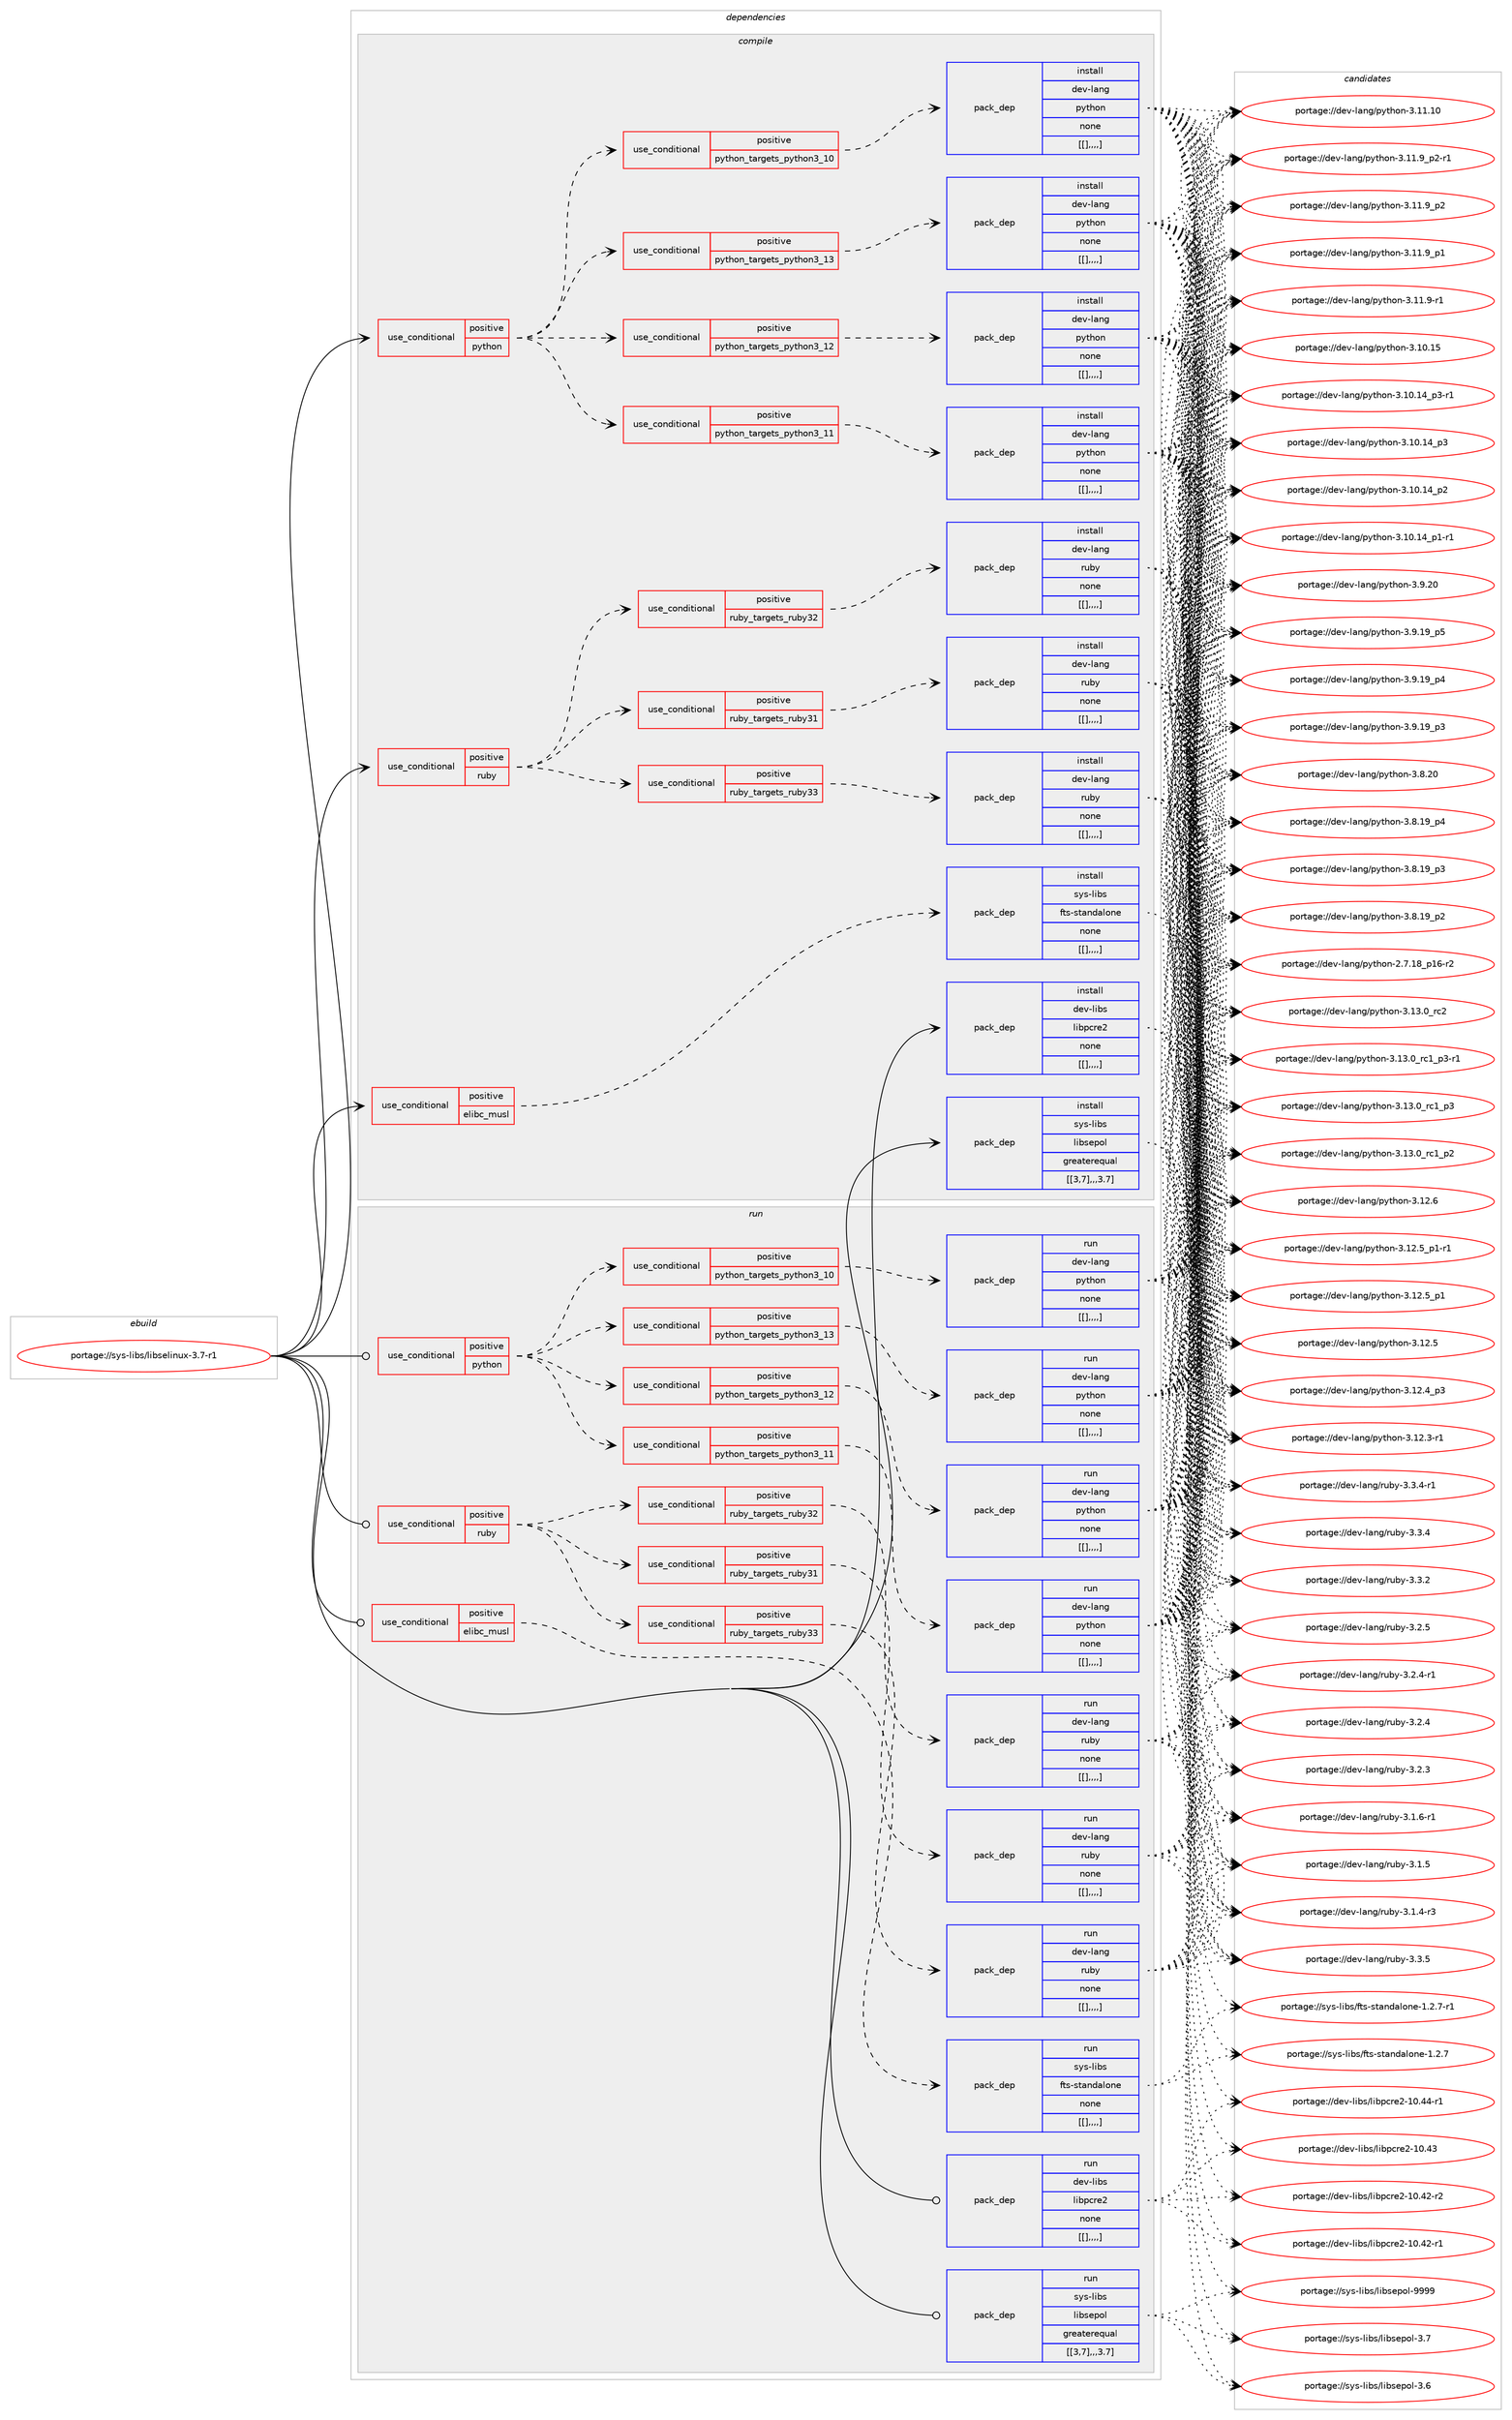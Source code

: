 digraph prolog {

# *************
# Graph options
# *************

newrank=true;
concentrate=true;
compound=true;
graph [rankdir=LR,fontname=Helvetica,fontsize=10,ranksep=1.5];#, ranksep=2.5, nodesep=0.2];
edge  [arrowhead=vee];
node  [fontname=Helvetica,fontsize=10];

# **********
# The ebuild
# **********

subgraph cluster_leftcol {
color=gray;
label=<<i>ebuild</i>>;
id [label="portage://sys-libs/libselinux-3.7-r1", color=red, width=4, href="../sys-libs/libselinux-3.7-r1.svg"];
}

# ****************
# The dependencies
# ****************

subgraph cluster_midcol {
color=gray;
label=<<i>dependencies</i>>;
subgraph cluster_compile {
fillcolor="#eeeeee";
style=filled;
label=<<i>compile</i>>;
subgraph cond122523 {
dependency459853 [label=<<TABLE BORDER="0" CELLBORDER="1" CELLSPACING="0" CELLPADDING="4"><TR><TD ROWSPAN="3" CELLPADDING="10">use_conditional</TD></TR><TR><TD>positive</TD></TR><TR><TD>elibc_musl</TD></TR></TABLE>>, shape=none, color=red];
subgraph pack334210 {
dependency459854 [label=<<TABLE BORDER="0" CELLBORDER="1" CELLSPACING="0" CELLPADDING="4" WIDTH="220"><TR><TD ROWSPAN="6" CELLPADDING="30">pack_dep</TD></TR><TR><TD WIDTH="110">install</TD></TR><TR><TD>sys-libs</TD></TR><TR><TD>fts-standalone</TD></TR><TR><TD>none</TD></TR><TR><TD>[[],,,,]</TD></TR></TABLE>>, shape=none, color=blue];
}
dependency459853:e -> dependency459854:w [weight=20,style="dashed",arrowhead="vee"];
}
id:e -> dependency459853:w [weight=20,style="solid",arrowhead="vee"];
subgraph cond122524 {
dependency459855 [label=<<TABLE BORDER="0" CELLBORDER="1" CELLSPACING="0" CELLPADDING="4"><TR><TD ROWSPAN="3" CELLPADDING="10">use_conditional</TD></TR><TR><TD>positive</TD></TR><TR><TD>python</TD></TR></TABLE>>, shape=none, color=red];
subgraph cond122525 {
dependency459856 [label=<<TABLE BORDER="0" CELLBORDER="1" CELLSPACING="0" CELLPADDING="4"><TR><TD ROWSPAN="3" CELLPADDING="10">use_conditional</TD></TR><TR><TD>positive</TD></TR><TR><TD>python_targets_python3_10</TD></TR></TABLE>>, shape=none, color=red];
subgraph pack334211 {
dependency459857 [label=<<TABLE BORDER="0" CELLBORDER="1" CELLSPACING="0" CELLPADDING="4" WIDTH="220"><TR><TD ROWSPAN="6" CELLPADDING="30">pack_dep</TD></TR><TR><TD WIDTH="110">install</TD></TR><TR><TD>dev-lang</TD></TR><TR><TD>python</TD></TR><TR><TD>none</TD></TR><TR><TD>[[],,,,]</TD></TR></TABLE>>, shape=none, color=blue];
}
dependency459856:e -> dependency459857:w [weight=20,style="dashed",arrowhead="vee"];
}
dependency459855:e -> dependency459856:w [weight=20,style="dashed",arrowhead="vee"];
subgraph cond122526 {
dependency459858 [label=<<TABLE BORDER="0" CELLBORDER="1" CELLSPACING="0" CELLPADDING="4"><TR><TD ROWSPAN="3" CELLPADDING="10">use_conditional</TD></TR><TR><TD>positive</TD></TR><TR><TD>python_targets_python3_11</TD></TR></TABLE>>, shape=none, color=red];
subgraph pack334212 {
dependency459859 [label=<<TABLE BORDER="0" CELLBORDER="1" CELLSPACING="0" CELLPADDING="4" WIDTH="220"><TR><TD ROWSPAN="6" CELLPADDING="30">pack_dep</TD></TR><TR><TD WIDTH="110">install</TD></TR><TR><TD>dev-lang</TD></TR><TR><TD>python</TD></TR><TR><TD>none</TD></TR><TR><TD>[[],,,,]</TD></TR></TABLE>>, shape=none, color=blue];
}
dependency459858:e -> dependency459859:w [weight=20,style="dashed",arrowhead="vee"];
}
dependency459855:e -> dependency459858:w [weight=20,style="dashed",arrowhead="vee"];
subgraph cond122527 {
dependency459860 [label=<<TABLE BORDER="0" CELLBORDER="1" CELLSPACING="0" CELLPADDING="4"><TR><TD ROWSPAN="3" CELLPADDING="10">use_conditional</TD></TR><TR><TD>positive</TD></TR><TR><TD>python_targets_python3_12</TD></TR></TABLE>>, shape=none, color=red];
subgraph pack334213 {
dependency459861 [label=<<TABLE BORDER="0" CELLBORDER="1" CELLSPACING="0" CELLPADDING="4" WIDTH="220"><TR><TD ROWSPAN="6" CELLPADDING="30">pack_dep</TD></TR><TR><TD WIDTH="110">install</TD></TR><TR><TD>dev-lang</TD></TR><TR><TD>python</TD></TR><TR><TD>none</TD></TR><TR><TD>[[],,,,]</TD></TR></TABLE>>, shape=none, color=blue];
}
dependency459860:e -> dependency459861:w [weight=20,style="dashed",arrowhead="vee"];
}
dependency459855:e -> dependency459860:w [weight=20,style="dashed",arrowhead="vee"];
subgraph cond122528 {
dependency459862 [label=<<TABLE BORDER="0" CELLBORDER="1" CELLSPACING="0" CELLPADDING="4"><TR><TD ROWSPAN="3" CELLPADDING="10">use_conditional</TD></TR><TR><TD>positive</TD></TR><TR><TD>python_targets_python3_13</TD></TR></TABLE>>, shape=none, color=red];
subgraph pack334214 {
dependency459863 [label=<<TABLE BORDER="0" CELLBORDER="1" CELLSPACING="0" CELLPADDING="4" WIDTH="220"><TR><TD ROWSPAN="6" CELLPADDING="30">pack_dep</TD></TR><TR><TD WIDTH="110">install</TD></TR><TR><TD>dev-lang</TD></TR><TR><TD>python</TD></TR><TR><TD>none</TD></TR><TR><TD>[[],,,,]</TD></TR></TABLE>>, shape=none, color=blue];
}
dependency459862:e -> dependency459863:w [weight=20,style="dashed",arrowhead="vee"];
}
dependency459855:e -> dependency459862:w [weight=20,style="dashed",arrowhead="vee"];
}
id:e -> dependency459855:w [weight=20,style="solid",arrowhead="vee"];
subgraph cond122529 {
dependency459864 [label=<<TABLE BORDER="0" CELLBORDER="1" CELLSPACING="0" CELLPADDING="4"><TR><TD ROWSPAN="3" CELLPADDING="10">use_conditional</TD></TR><TR><TD>positive</TD></TR><TR><TD>ruby</TD></TR></TABLE>>, shape=none, color=red];
subgraph cond122530 {
dependency459865 [label=<<TABLE BORDER="0" CELLBORDER="1" CELLSPACING="0" CELLPADDING="4"><TR><TD ROWSPAN="3" CELLPADDING="10">use_conditional</TD></TR><TR><TD>positive</TD></TR><TR><TD>ruby_targets_ruby31</TD></TR></TABLE>>, shape=none, color=red];
subgraph pack334215 {
dependency459866 [label=<<TABLE BORDER="0" CELLBORDER="1" CELLSPACING="0" CELLPADDING="4" WIDTH="220"><TR><TD ROWSPAN="6" CELLPADDING="30">pack_dep</TD></TR><TR><TD WIDTH="110">install</TD></TR><TR><TD>dev-lang</TD></TR><TR><TD>ruby</TD></TR><TR><TD>none</TD></TR><TR><TD>[[],,,,]</TD></TR></TABLE>>, shape=none, color=blue];
}
dependency459865:e -> dependency459866:w [weight=20,style="dashed",arrowhead="vee"];
}
dependency459864:e -> dependency459865:w [weight=20,style="dashed",arrowhead="vee"];
subgraph cond122531 {
dependency459867 [label=<<TABLE BORDER="0" CELLBORDER="1" CELLSPACING="0" CELLPADDING="4"><TR><TD ROWSPAN="3" CELLPADDING="10">use_conditional</TD></TR><TR><TD>positive</TD></TR><TR><TD>ruby_targets_ruby32</TD></TR></TABLE>>, shape=none, color=red];
subgraph pack334216 {
dependency459868 [label=<<TABLE BORDER="0" CELLBORDER="1" CELLSPACING="0" CELLPADDING="4" WIDTH="220"><TR><TD ROWSPAN="6" CELLPADDING="30">pack_dep</TD></TR><TR><TD WIDTH="110">install</TD></TR><TR><TD>dev-lang</TD></TR><TR><TD>ruby</TD></TR><TR><TD>none</TD></TR><TR><TD>[[],,,,]</TD></TR></TABLE>>, shape=none, color=blue];
}
dependency459867:e -> dependency459868:w [weight=20,style="dashed",arrowhead="vee"];
}
dependency459864:e -> dependency459867:w [weight=20,style="dashed",arrowhead="vee"];
subgraph cond122532 {
dependency459869 [label=<<TABLE BORDER="0" CELLBORDER="1" CELLSPACING="0" CELLPADDING="4"><TR><TD ROWSPAN="3" CELLPADDING="10">use_conditional</TD></TR><TR><TD>positive</TD></TR><TR><TD>ruby_targets_ruby33</TD></TR></TABLE>>, shape=none, color=red];
subgraph pack334217 {
dependency459870 [label=<<TABLE BORDER="0" CELLBORDER="1" CELLSPACING="0" CELLPADDING="4" WIDTH="220"><TR><TD ROWSPAN="6" CELLPADDING="30">pack_dep</TD></TR><TR><TD WIDTH="110">install</TD></TR><TR><TD>dev-lang</TD></TR><TR><TD>ruby</TD></TR><TR><TD>none</TD></TR><TR><TD>[[],,,,]</TD></TR></TABLE>>, shape=none, color=blue];
}
dependency459869:e -> dependency459870:w [weight=20,style="dashed",arrowhead="vee"];
}
dependency459864:e -> dependency459869:w [weight=20,style="dashed",arrowhead="vee"];
}
id:e -> dependency459864:w [weight=20,style="solid",arrowhead="vee"];
subgraph pack334218 {
dependency459871 [label=<<TABLE BORDER="0" CELLBORDER="1" CELLSPACING="0" CELLPADDING="4" WIDTH="220"><TR><TD ROWSPAN="6" CELLPADDING="30">pack_dep</TD></TR><TR><TD WIDTH="110">install</TD></TR><TR><TD>dev-libs</TD></TR><TR><TD>libpcre2</TD></TR><TR><TD>none</TD></TR><TR><TD>[[],,,,]</TD></TR></TABLE>>, shape=none, color=blue];
}
id:e -> dependency459871:w [weight=20,style="solid",arrowhead="vee"];
subgraph pack334219 {
dependency459872 [label=<<TABLE BORDER="0" CELLBORDER="1" CELLSPACING="0" CELLPADDING="4" WIDTH="220"><TR><TD ROWSPAN="6" CELLPADDING="30">pack_dep</TD></TR><TR><TD WIDTH="110">install</TD></TR><TR><TD>sys-libs</TD></TR><TR><TD>libsepol</TD></TR><TR><TD>greaterequal</TD></TR><TR><TD>[[3,7],,,3.7]</TD></TR></TABLE>>, shape=none, color=blue];
}
id:e -> dependency459872:w [weight=20,style="solid",arrowhead="vee"];
}
subgraph cluster_compileandrun {
fillcolor="#eeeeee";
style=filled;
label=<<i>compile and run</i>>;
}
subgraph cluster_run {
fillcolor="#eeeeee";
style=filled;
label=<<i>run</i>>;
subgraph cond122533 {
dependency459873 [label=<<TABLE BORDER="0" CELLBORDER="1" CELLSPACING="0" CELLPADDING="4"><TR><TD ROWSPAN="3" CELLPADDING="10">use_conditional</TD></TR><TR><TD>positive</TD></TR><TR><TD>elibc_musl</TD></TR></TABLE>>, shape=none, color=red];
subgraph pack334220 {
dependency459874 [label=<<TABLE BORDER="0" CELLBORDER="1" CELLSPACING="0" CELLPADDING="4" WIDTH="220"><TR><TD ROWSPAN="6" CELLPADDING="30">pack_dep</TD></TR><TR><TD WIDTH="110">run</TD></TR><TR><TD>sys-libs</TD></TR><TR><TD>fts-standalone</TD></TR><TR><TD>none</TD></TR><TR><TD>[[],,,,]</TD></TR></TABLE>>, shape=none, color=blue];
}
dependency459873:e -> dependency459874:w [weight=20,style="dashed",arrowhead="vee"];
}
id:e -> dependency459873:w [weight=20,style="solid",arrowhead="odot"];
subgraph cond122534 {
dependency459875 [label=<<TABLE BORDER="0" CELLBORDER="1" CELLSPACING="0" CELLPADDING="4"><TR><TD ROWSPAN="3" CELLPADDING="10">use_conditional</TD></TR><TR><TD>positive</TD></TR><TR><TD>python</TD></TR></TABLE>>, shape=none, color=red];
subgraph cond122535 {
dependency459876 [label=<<TABLE BORDER="0" CELLBORDER="1" CELLSPACING="0" CELLPADDING="4"><TR><TD ROWSPAN="3" CELLPADDING="10">use_conditional</TD></TR><TR><TD>positive</TD></TR><TR><TD>python_targets_python3_10</TD></TR></TABLE>>, shape=none, color=red];
subgraph pack334221 {
dependency459877 [label=<<TABLE BORDER="0" CELLBORDER="1" CELLSPACING="0" CELLPADDING="4" WIDTH="220"><TR><TD ROWSPAN="6" CELLPADDING="30">pack_dep</TD></TR><TR><TD WIDTH="110">run</TD></TR><TR><TD>dev-lang</TD></TR><TR><TD>python</TD></TR><TR><TD>none</TD></TR><TR><TD>[[],,,,]</TD></TR></TABLE>>, shape=none, color=blue];
}
dependency459876:e -> dependency459877:w [weight=20,style="dashed",arrowhead="vee"];
}
dependency459875:e -> dependency459876:w [weight=20,style="dashed",arrowhead="vee"];
subgraph cond122536 {
dependency459878 [label=<<TABLE BORDER="0" CELLBORDER="1" CELLSPACING="0" CELLPADDING="4"><TR><TD ROWSPAN="3" CELLPADDING="10">use_conditional</TD></TR><TR><TD>positive</TD></TR><TR><TD>python_targets_python3_11</TD></TR></TABLE>>, shape=none, color=red];
subgraph pack334222 {
dependency459879 [label=<<TABLE BORDER="0" CELLBORDER="1" CELLSPACING="0" CELLPADDING="4" WIDTH="220"><TR><TD ROWSPAN="6" CELLPADDING="30">pack_dep</TD></TR><TR><TD WIDTH="110">run</TD></TR><TR><TD>dev-lang</TD></TR><TR><TD>python</TD></TR><TR><TD>none</TD></TR><TR><TD>[[],,,,]</TD></TR></TABLE>>, shape=none, color=blue];
}
dependency459878:e -> dependency459879:w [weight=20,style="dashed",arrowhead="vee"];
}
dependency459875:e -> dependency459878:w [weight=20,style="dashed",arrowhead="vee"];
subgraph cond122537 {
dependency459880 [label=<<TABLE BORDER="0" CELLBORDER="1" CELLSPACING="0" CELLPADDING="4"><TR><TD ROWSPAN="3" CELLPADDING="10">use_conditional</TD></TR><TR><TD>positive</TD></TR><TR><TD>python_targets_python3_12</TD></TR></TABLE>>, shape=none, color=red];
subgraph pack334223 {
dependency459881 [label=<<TABLE BORDER="0" CELLBORDER="1" CELLSPACING="0" CELLPADDING="4" WIDTH="220"><TR><TD ROWSPAN="6" CELLPADDING="30">pack_dep</TD></TR><TR><TD WIDTH="110">run</TD></TR><TR><TD>dev-lang</TD></TR><TR><TD>python</TD></TR><TR><TD>none</TD></TR><TR><TD>[[],,,,]</TD></TR></TABLE>>, shape=none, color=blue];
}
dependency459880:e -> dependency459881:w [weight=20,style="dashed",arrowhead="vee"];
}
dependency459875:e -> dependency459880:w [weight=20,style="dashed",arrowhead="vee"];
subgraph cond122538 {
dependency459882 [label=<<TABLE BORDER="0" CELLBORDER="1" CELLSPACING="0" CELLPADDING="4"><TR><TD ROWSPAN="3" CELLPADDING="10">use_conditional</TD></TR><TR><TD>positive</TD></TR><TR><TD>python_targets_python3_13</TD></TR></TABLE>>, shape=none, color=red];
subgraph pack334224 {
dependency459883 [label=<<TABLE BORDER="0" CELLBORDER="1" CELLSPACING="0" CELLPADDING="4" WIDTH="220"><TR><TD ROWSPAN="6" CELLPADDING="30">pack_dep</TD></TR><TR><TD WIDTH="110">run</TD></TR><TR><TD>dev-lang</TD></TR><TR><TD>python</TD></TR><TR><TD>none</TD></TR><TR><TD>[[],,,,]</TD></TR></TABLE>>, shape=none, color=blue];
}
dependency459882:e -> dependency459883:w [weight=20,style="dashed",arrowhead="vee"];
}
dependency459875:e -> dependency459882:w [weight=20,style="dashed",arrowhead="vee"];
}
id:e -> dependency459875:w [weight=20,style="solid",arrowhead="odot"];
subgraph cond122539 {
dependency459884 [label=<<TABLE BORDER="0" CELLBORDER="1" CELLSPACING="0" CELLPADDING="4"><TR><TD ROWSPAN="3" CELLPADDING="10">use_conditional</TD></TR><TR><TD>positive</TD></TR><TR><TD>ruby</TD></TR></TABLE>>, shape=none, color=red];
subgraph cond122540 {
dependency459885 [label=<<TABLE BORDER="0" CELLBORDER="1" CELLSPACING="0" CELLPADDING="4"><TR><TD ROWSPAN="3" CELLPADDING="10">use_conditional</TD></TR><TR><TD>positive</TD></TR><TR><TD>ruby_targets_ruby31</TD></TR></TABLE>>, shape=none, color=red];
subgraph pack334225 {
dependency459886 [label=<<TABLE BORDER="0" CELLBORDER="1" CELLSPACING="0" CELLPADDING="4" WIDTH="220"><TR><TD ROWSPAN="6" CELLPADDING="30">pack_dep</TD></TR><TR><TD WIDTH="110">run</TD></TR><TR><TD>dev-lang</TD></TR><TR><TD>ruby</TD></TR><TR><TD>none</TD></TR><TR><TD>[[],,,,]</TD></TR></TABLE>>, shape=none, color=blue];
}
dependency459885:e -> dependency459886:w [weight=20,style="dashed",arrowhead="vee"];
}
dependency459884:e -> dependency459885:w [weight=20,style="dashed",arrowhead="vee"];
subgraph cond122541 {
dependency459887 [label=<<TABLE BORDER="0" CELLBORDER="1" CELLSPACING="0" CELLPADDING="4"><TR><TD ROWSPAN="3" CELLPADDING="10">use_conditional</TD></TR><TR><TD>positive</TD></TR><TR><TD>ruby_targets_ruby32</TD></TR></TABLE>>, shape=none, color=red];
subgraph pack334226 {
dependency459888 [label=<<TABLE BORDER="0" CELLBORDER="1" CELLSPACING="0" CELLPADDING="4" WIDTH="220"><TR><TD ROWSPAN="6" CELLPADDING="30">pack_dep</TD></TR><TR><TD WIDTH="110">run</TD></TR><TR><TD>dev-lang</TD></TR><TR><TD>ruby</TD></TR><TR><TD>none</TD></TR><TR><TD>[[],,,,]</TD></TR></TABLE>>, shape=none, color=blue];
}
dependency459887:e -> dependency459888:w [weight=20,style="dashed",arrowhead="vee"];
}
dependency459884:e -> dependency459887:w [weight=20,style="dashed",arrowhead="vee"];
subgraph cond122542 {
dependency459889 [label=<<TABLE BORDER="0" CELLBORDER="1" CELLSPACING="0" CELLPADDING="4"><TR><TD ROWSPAN="3" CELLPADDING="10">use_conditional</TD></TR><TR><TD>positive</TD></TR><TR><TD>ruby_targets_ruby33</TD></TR></TABLE>>, shape=none, color=red];
subgraph pack334227 {
dependency459890 [label=<<TABLE BORDER="0" CELLBORDER="1" CELLSPACING="0" CELLPADDING="4" WIDTH="220"><TR><TD ROWSPAN="6" CELLPADDING="30">pack_dep</TD></TR><TR><TD WIDTH="110">run</TD></TR><TR><TD>dev-lang</TD></TR><TR><TD>ruby</TD></TR><TR><TD>none</TD></TR><TR><TD>[[],,,,]</TD></TR></TABLE>>, shape=none, color=blue];
}
dependency459889:e -> dependency459890:w [weight=20,style="dashed",arrowhead="vee"];
}
dependency459884:e -> dependency459889:w [weight=20,style="dashed",arrowhead="vee"];
}
id:e -> dependency459884:w [weight=20,style="solid",arrowhead="odot"];
subgraph pack334228 {
dependency459891 [label=<<TABLE BORDER="0" CELLBORDER="1" CELLSPACING="0" CELLPADDING="4" WIDTH="220"><TR><TD ROWSPAN="6" CELLPADDING="30">pack_dep</TD></TR><TR><TD WIDTH="110">run</TD></TR><TR><TD>dev-libs</TD></TR><TR><TD>libpcre2</TD></TR><TR><TD>none</TD></TR><TR><TD>[[],,,,]</TD></TR></TABLE>>, shape=none, color=blue];
}
id:e -> dependency459891:w [weight=20,style="solid",arrowhead="odot"];
subgraph pack334229 {
dependency459892 [label=<<TABLE BORDER="0" CELLBORDER="1" CELLSPACING="0" CELLPADDING="4" WIDTH="220"><TR><TD ROWSPAN="6" CELLPADDING="30">pack_dep</TD></TR><TR><TD WIDTH="110">run</TD></TR><TR><TD>sys-libs</TD></TR><TR><TD>libsepol</TD></TR><TR><TD>greaterequal</TD></TR><TR><TD>[[3,7],,,3.7]</TD></TR></TABLE>>, shape=none, color=blue];
}
id:e -> dependency459892:w [weight=20,style="solid",arrowhead="odot"];
}
}

# **************
# The candidates
# **************

subgraph cluster_choices {
rank=same;
color=gray;
label=<<i>candidates</i>>;

subgraph choice334210 {
color=black;
nodesep=1;
choice1151211154510810598115471021161154511511697110100971081111101014549465046554511449 [label="portage://sys-libs/fts-standalone-1.2.7-r1", color=red, width=4,href="../sys-libs/fts-standalone-1.2.7-r1.svg"];
choice115121115451081059811547102116115451151169711010097108111110101454946504655 [label="portage://sys-libs/fts-standalone-1.2.7", color=red, width=4,href="../sys-libs/fts-standalone-1.2.7.svg"];
dependency459854:e -> choice1151211154510810598115471021161154511511697110100971081111101014549465046554511449:w [style=dotted,weight="100"];
dependency459854:e -> choice115121115451081059811547102116115451151169711010097108111110101454946504655:w [style=dotted,weight="100"];
}
subgraph choice334211 {
color=black;
nodesep=1;
choice10010111845108971101034711212111610411111045514649514648951149950 [label="portage://dev-lang/python-3.13.0_rc2", color=red, width=4,href="../dev-lang/python-3.13.0_rc2.svg"];
choice1001011184510897110103471121211161041111104551464951464895114994995112514511449 [label="portage://dev-lang/python-3.13.0_rc1_p3-r1", color=red, width=4,href="../dev-lang/python-3.13.0_rc1_p3-r1.svg"];
choice100101118451089711010347112121116104111110455146495146489511499499511251 [label="portage://dev-lang/python-3.13.0_rc1_p3", color=red, width=4,href="../dev-lang/python-3.13.0_rc1_p3.svg"];
choice100101118451089711010347112121116104111110455146495146489511499499511250 [label="portage://dev-lang/python-3.13.0_rc1_p2", color=red, width=4,href="../dev-lang/python-3.13.0_rc1_p2.svg"];
choice10010111845108971101034711212111610411111045514649504654 [label="portage://dev-lang/python-3.12.6", color=red, width=4,href="../dev-lang/python-3.12.6.svg"];
choice1001011184510897110103471121211161041111104551464950465395112494511449 [label="portage://dev-lang/python-3.12.5_p1-r1", color=red, width=4,href="../dev-lang/python-3.12.5_p1-r1.svg"];
choice100101118451089711010347112121116104111110455146495046539511249 [label="portage://dev-lang/python-3.12.5_p1", color=red, width=4,href="../dev-lang/python-3.12.5_p1.svg"];
choice10010111845108971101034711212111610411111045514649504653 [label="portage://dev-lang/python-3.12.5", color=red, width=4,href="../dev-lang/python-3.12.5.svg"];
choice100101118451089711010347112121116104111110455146495046529511251 [label="portage://dev-lang/python-3.12.4_p3", color=red, width=4,href="../dev-lang/python-3.12.4_p3.svg"];
choice100101118451089711010347112121116104111110455146495046514511449 [label="portage://dev-lang/python-3.12.3-r1", color=red, width=4,href="../dev-lang/python-3.12.3-r1.svg"];
choice1001011184510897110103471121211161041111104551464949464948 [label="portage://dev-lang/python-3.11.10", color=red, width=4,href="../dev-lang/python-3.11.10.svg"];
choice1001011184510897110103471121211161041111104551464949465795112504511449 [label="portage://dev-lang/python-3.11.9_p2-r1", color=red, width=4,href="../dev-lang/python-3.11.9_p2-r1.svg"];
choice100101118451089711010347112121116104111110455146494946579511250 [label="portage://dev-lang/python-3.11.9_p2", color=red, width=4,href="../dev-lang/python-3.11.9_p2.svg"];
choice100101118451089711010347112121116104111110455146494946579511249 [label="portage://dev-lang/python-3.11.9_p1", color=red, width=4,href="../dev-lang/python-3.11.9_p1.svg"];
choice100101118451089711010347112121116104111110455146494946574511449 [label="portage://dev-lang/python-3.11.9-r1", color=red, width=4,href="../dev-lang/python-3.11.9-r1.svg"];
choice1001011184510897110103471121211161041111104551464948464953 [label="portage://dev-lang/python-3.10.15", color=red, width=4,href="../dev-lang/python-3.10.15.svg"];
choice100101118451089711010347112121116104111110455146494846495295112514511449 [label="portage://dev-lang/python-3.10.14_p3-r1", color=red, width=4,href="../dev-lang/python-3.10.14_p3-r1.svg"];
choice10010111845108971101034711212111610411111045514649484649529511251 [label="portage://dev-lang/python-3.10.14_p3", color=red, width=4,href="../dev-lang/python-3.10.14_p3.svg"];
choice10010111845108971101034711212111610411111045514649484649529511250 [label="portage://dev-lang/python-3.10.14_p2", color=red, width=4,href="../dev-lang/python-3.10.14_p2.svg"];
choice100101118451089711010347112121116104111110455146494846495295112494511449 [label="portage://dev-lang/python-3.10.14_p1-r1", color=red, width=4,href="../dev-lang/python-3.10.14_p1-r1.svg"];
choice10010111845108971101034711212111610411111045514657465048 [label="portage://dev-lang/python-3.9.20", color=red, width=4,href="../dev-lang/python-3.9.20.svg"];
choice100101118451089711010347112121116104111110455146574649579511253 [label="portage://dev-lang/python-3.9.19_p5", color=red, width=4,href="../dev-lang/python-3.9.19_p5.svg"];
choice100101118451089711010347112121116104111110455146574649579511252 [label="portage://dev-lang/python-3.9.19_p4", color=red, width=4,href="../dev-lang/python-3.9.19_p4.svg"];
choice100101118451089711010347112121116104111110455146574649579511251 [label="portage://dev-lang/python-3.9.19_p3", color=red, width=4,href="../dev-lang/python-3.9.19_p3.svg"];
choice10010111845108971101034711212111610411111045514656465048 [label="portage://dev-lang/python-3.8.20", color=red, width=4,href="../dev-lang/python-3.8.20.svg"];
choice100101118451089711010347112121116104111110455146564649579511252 [label="portage://dev-lang/python-3.8.19_p4", color=red, width=4,href="../dev-lang/python-3.8.19_p4.svg"];
choice100101118451089711010347112121116104111110455146564649579511251 [label="portage://dev-lang/python-3.8.19_p3", color=red, width=4,href="../dev-lang/python-3.8.19_p3.svg"];
choice100101118451089711010347112121116104111110455146564649579511250 [label="portage://dev-lang/python-3.8.19_p2", color=red, width=4,href="../dev-lang/python-3.8.19_p2.svg"];
choice100101118451089711010347112121116104111110455046554649569511249544511450 [label="portage://dev-lang/python-2.7.18_p16-r2", color=red, width=4,href="../dev-lang/python-2.7.18_p16-r2.svg"];
dependency459857:e -> choice10010111845108971101034711212111610411111045514649514648951149950:w [style=dotted,weight="100"];
dependency459857:e -> choice1001011184510897110103471121211161041111104551464951464895114994995112514511449:w [style=dotted,weight="100"];
dependency459857:e -> choice100101118451089711010347112121116104111110455146495146489511499499511251:w [style=dotted,weight="100"];
dependency459857:e -> choice100101118451089711010347112121116104111110455146495146489511499499511250:w [style=dotted,weight="100"];
dependency459857:e -> choice10010111845108971101034711212111610411111045514649504654:w [style=dotted,weight="100"];
dependency459857:e -> choice1001011184510897110103471121211161041111104551464950465395112494511449:w [style=dotted,weight="100"];
dependency459857:e -> choice100101118451089711010347112121116104111110455146495046539511249:w [style=dotted,weight="100"];
dependency459857:e -> choice10010111845108971101034711212111610411111045514649504653:w [style=dotted,weight="100"];
dependency459857:e -> choice100101118451089711010347112121116104111110455146495046529511251:w [style=dotted,weight="100"];
dependency459857:e -> choice100101118451089711010347112121116104111110455146495046514511449:w [style=dotted,weight="100"];
dependency459857:e -> choice1001011184510897110103471121211161041111104551464949464948:w [style=dotted,weight="100"];
dependency459857:e -> choice1001011184510897110103471121211161041111104551464949465795112504511449:w [style=dotted,weight="100"];
dependency459857:e -> choice100101118451089711010347112121116104111110455146494946579511250:w [style=dotted,weight="100"];
dependency459857:e -> choice100101118451089711010347112121116104111110455146494946579511249:w [style=dotted,weight="100"];
dependency459857:e -> choice100101118451089711010347112121116104111110455146494946574511449:w [style=dotted,weight="100"];
dependency459857:e -> choice1001011184510897110103471121211161041111104551464948464953:w [style=dotted,weight="100"];
dependency459857:e -> choice100101118451089711010347112121116104111110455146494846495295112514511449:w [style=dotted,weight="100"];
dependency459857:e -> choice10010111845108971101034711212111610411111045514649484649529511251:w [style=dotted,weight="100"];
dependency459857:e -> choice10010111845108971101034711212111610411111045514649484649529511250:w [style=dotted,weight="100"];
dependency459857:e -> choice100101118451089711010347112121116104111110455146494846495295112494511449:w [style=dotted,weight="100"];
dependency459857:e -> choice10010111845108971101034711212111610411111045514657465048:w [style=dotted,weight="100"];
dependency459857:e -> choice100101118451089711010347112121116104111110455146574649579511253:w [style=dotted,weight="100"];
dependency459857:e -> choice100101118451089711010347112121116104111110455146574649579511252:w [style=dotted,weight="100"];
dependency459857:e -> choice100101118451089711010347112121116104111110455146574649579511251:w [style=dotted,weight="100"];
dependency459857:e -> choice10010111845108971101034711212111610411111045514656465048:w [style=dotted,weight="100"];
dependency459857:e -> choice100101118451089711010347112121116104111110455146564649579511252:w [style=dotted,weight="100"];
dependency459857:e -> choice100101118451089711010347112121116104111110455146564649579511251:w [style=dotted,weight="100"];
dependency459857:e -> choice100101118451089711010347112121116104111110455146564649579511250:w [style=dotted,weight="100"];
dependency459857:e -> choice100101118451089711010347112121116104111110455046554649569511249544511450:w [style=dotted,weight="100"];
}
subgraph choice334212 {
color=black;
nodesep=1;
choice10010111845108971101034711212111610411111045514649514648951149950 [label="portage://dev-lang/python-3.13.0_rc2", color=red, width=4,href="../dev-lang/python-3.13.0_rc2.svg"];
choice1001011184510897110103471121211161041111104551464951464895114994995112514511449 [label="portage://dev-lang/python-3.13.0_rc1_p3-r1", color=red, width=4,href="../dev-lang/python-3.13.0_rc1_p3-r1.svg"];
choice100101118451089711010347112121116104111110455146495146489511499499511251 [label="portage://dev-lang/python-3.13.0_rc1_p3", color=red, width=4,href="../dev-lang/python-3.13.0_rc1_p3.svg"];
choice100101118451089711010347112121116104111110455146495146489511499499511250 [label="portage://dev-lang/python-3.13.0_rc1_p2", color=red, width=4,href="../dev-lang/python-3.13.0_rc1_p2.svg"];
choice10010111845108971101034711212111610411111045514649504654 [label="portage://dev-lang/python-3.12.6", color=red, width=4,href="../dev-lang/python-3.12.6.svg"];
choice1001011184510897110103471121211161041111104551464950465395112494511449 [label="portage://dev-lang/python-3.12.5_p1-r1", color=red, width=4,href="../dev-lang/python-3.12.5_p1-r1.svg"];
choice100101118451089711010347112121116104111110455146495046539511249 [label="portage://dev-lang/python-3.12.5_p1", color=red, width=4,href="../dev-lang/python-3.12.5_p1.svg"];
choice10010111845108971101034711212111610411111045514649504653 [label="portage://dev-lang/python-3.12.5", color=red, width=4,href="../dev-lang/python-3.12.5.svg"];
choice100101118451089711010347112121116104111110455146495046529511251 [label="portage://dev-lang/python-3.12.4_p3", color=red, width=4,href="../dev-lang/python-3.12.4_p3.svg"];
choice100101118451089711010347112121116104111110455146495046514511449 [label="portage://dev-lang/python-3.12.3-r1", color=red, width=4,href="../dev-lang/python-3.12.3-r1.svg"];
choice1001011184510897110103471121211161041111104551464949464948 [label="portage://dev-lang/python-3.11.10", color=red, width=4,href="../dev-lang/python-3.11.10.svg"];
choice1001011184510897110103471121211161041111104551464949465795112504511449 [label="portage://dev-lang/python-3.11.9_p2-r1", color=red, width=4,href="../dev-lang/python-3.11.9_p2-r1.svg"];
choice100101118451089711010347112121116104111110455146494946579511250 [label="portage://dev-lang/python-3.11.9_p2", color=red, width=4,href="../dev-lang/python-3.11.9_p2.svg"];
choice100101118451089711010347112121116104111110455146494946579511249 [label="portage://dev-lang/python-3.11.9_p1", color=red, width=4,href="../dev-lang/python-3.11.9_p1.svg"];
choice100101118451089711010347112121116104111110455146494946574511449 [label="portage://dev-lang/python-3.11.9-r1", color=red, width=4,href="../dev-lang/python-3.11.9-r1.svg"];
choice1001011184510897110103471121211161041111104551464948464953 [label="portage://dev-lang/python-3.10.15", color=red, width=4,href="../dev-lang/python-3.10.15.svg"];
choice100101118451089711010347112121116104111110455146494846495295112514511449 [label="portage://dev-lang/python-3.10.14_p3-r1", color=red, width=4,href="../dev-lang/python-3.10.14_p3-r1.svg"];
choice10010111845108971101034711212111610411111045514649484649529511251 [label="portage://dev-lang/python-3.10.14_p3", color=red, width=4,href="../dev-lang/python-3.10.14_p3.svg"];
choice10010111845108971101034711212111610411111045514649484649529511250 [label="portage://dev-lang/python-3.10.14_p2", color=red, width=4,href="../dev-lang/python-3.10.14_p2.svg"];
choice100101118451089711010347112121116104111110455146494846495295112494511449 [label="portage://dev-lang/python-3.10.14_p1-r1", color=red, width=4,href="../dev-lang/python-3.10.14_p1-r1.svg"];
choice10010111845108971101034711212111610411111045514657465048 [label="portage://dev-lang/python-3.9.20", color=red, width=4,href="../dev-lang/python-3.9.20.svg"];
choice100101118451089711010347112121116104111110455146574649579511253 [label="portage://dev-lang/python-3.9.19_p5", color=red, width=4,href="../dev-lang/python-3.9.19_p5.svg"];
choice100101118451089711010347112121116104111110455146574649579511252 [label="portage://dev-lang/python-3.9.19_p4", color=red, width=4,href="../dev-lang/python-3.9.19_p4.svg"];
choice100101118451089711010347112121116104111110455146574649579511251 [label="portage://dev-lang/python-3.9.19_p3", color=red, width=4,href="../dev-lang/python-3.9.19_p3.svg"];
choice10010111845108971101034711212111610411111045514656465048 [label="portage://dev-lang/python-3.8.20", color=red, width=4,href="../dev-lang/python-3.8.20.svg"];
choice100101118451089711010347112121116104111110455146564649579511252 [label="portage://dev-lang/python-3.8.19_p4", color=red, width=4,href="../dev-lang/python-3.8.19_p4.svg"];
choice100101118451089711010347112121116104111110455146564649579511251 [label="portage://dev-lang/python-3.8.19_p3", color=red, width=4,href="../dev-lang/python-3.8.19_p3.svg"];
choice100101118451089711010347112121116104111110455146564649579511250 [label="portage://dev-lang/python-3.8.19_p2", color=red, width=4,href="../dev-lang/python-3.8.19_p2.svg"];
choice100101118451089711010347112121116104111110455046554649569511249544511450 [label="portage://dev-lang/python-2.7.18_p16-r2", color=red, width=4,href="../dev-lang/python-2.7.18_p16-r2.svg"];
dependency459859:e -> choice10010111845108971101034711212111610411111045514649514648951149950:w [style=dotted,weight="100"];
dependency459859:e -> choice1001011184510897110103471121211161041111104551464951464895114994995112514511449:w [style=dotted,weight="100"];
dependency459859:e -> choice100101118451089711010347112121116104111110455146495146489511499499511251:w [style=dotted,weight="100"];
dependency459859:e -> choice100101118451089711010347112121116104111110455146495146489511499499511250:w [style=dotted,weight="100"];
dependency459859:e -> choice10010111845108971101034711212111610411111045514649504654:w [style=dotted,weight="100"];
dependency459859:e -> choice1001011184510897110103471121211161041111104551464950465395112494511449:w [style=dotted,weight="100"];
dependency459859:e -> choice100101118451089711010347112121116104111110455146495046539511249:w [style=dotted,weight="100"];
dependency459859:e -> choice10010111845108971101034711212111610411111045514649504653:w [style=dotted,weight="100"];
dependency459859:e -> choice100101118451089711010347112121116104111110455146495046529511251:w [style=dotted,weight="100"];
dependency459859:e -> choice100101118451089711010347112121116104111110455146495046514511449:w [style=dotted,weight="100"];
dependency459859:e -> choice1001011184510897110103471121211161041111104551464949464948:w [style=dotted,weight="100"];
dependency459859:e -> choice1001011184510897110103471121211161041111104551464949465795112504511449:w [style=dotted,weight="100"];
dependency459859:e -> choice100101118451089711010347112121116104111110455146494946579511250:w [style=dotted,weight="100"];
dependency459859:e -> choice100101118451089711010347112121116104111110455146494946579511249:w [style=dotted,weight="100"];
dependency459859:e -> choice100101118451089711010347112121116104111110455146494946574511449:w [style=dotted,weight="100"];
dependency459859:e -> choice1001011184510897110103471121211161041111104551464948464953:w [style=dotted,weight="100"];
dependency459859:e -> choice100101118451089711010347112121116104111110455146494846495295112514511449:w [style=dotted,weight="100"];
dependency459859:e -> choice10010111845108971101034711212111610411111045514649484649529511251:w [style=dotted,weight="100"];
dependency459859:e -> choice10010111845108971101034711212111610411111045514649484649529511250:w [style=dotted,weight="100"];
dependency459859:e -> choice100101118451089711010347112121116104111110455146494846495295112494511449:w [style=dotted,weight="100"];
dependency459859:e -> choice10010111845108971101034711212111610411111045514657465048:w [style=dotted,weight="100"];
dependency459859:e -> choice100101118451089711010347112121116104111110455146574649579511253:w [style=dotted,weight="100"];
dependency459859:e -> choice100101118451089711010347112121116104111110455146574649579511252:w [style=dotted,weight="100"];
dependency459859:e -> choice100101118451089711010347112121116104111110455146574649579511251:w [style=dotted,weight="100"];
dependency459859:e -> choice10010111845108971101034711212111610411111045514656465048:w [style=dotted,weight="100"];
dependency459859:e -> choice100101118451089711010347112121116104111110455146564649579511252:w [style=dotted,weight="100"];
dependency459859:e -> choice100101118451089711010347112121116104111110455146564649579511251:w [style=dotted,weight="100"];
dependency459859:e -> choice100101118451089711010347112121116104111110455146564649579511250:w [style=dotted,weight="100"];
dependency459859:e -> choice100101118451089711010347112121116104111110455046554649569511249544511450:w [style=dotted,weight="100"];
}
subgraph choice334213 {
color=black;
nodesep=1;
choice10010111845108971101034711212111610411111045514649514648951149950 [label="portage://dev-lang/python-3.13.0_rc2", color=red, width=4,href="../dev-lang/python-3.13.0_rc2.svg"];
choice1001011184510897110103471121211161041111104551464951464895114994995112514511449 [label="portage://dev-lang/python-3.13.0_rc1_p3-r1", color=red, width=4,href="../dev-lang/python-3.13.0_rc1_p3-r1.svg"];
choice100101118451089711010347112121116104111110455146495146489511499499511251 [label="portage://dev-lang/python-3.13.0_rc1_p3", color=red, width=4,href="../dev-lang/python-3.13.0_rc1_p3.svg"];
choice100101118451089711010347112121116104111110455146495146489511499499511250 [label="portage://dev-lang/python-3.13.0_rc1_p2", color=red, width=4,href="../dev-lang/python-3.13.0_rc1_p2.svg"];
choice10010111845108971101034711212111610411111045514649504654 [label="portage://dev-lang/python-3.12.6", color=red, width=4,href="../dev-lang/python-3.12.6.svg"];
choice1001011184510897110103471121211161041111104551464950465395112494511449 [label="portage://dev-lang/python-3.12.5_p1-r1", color=red, width=4,href="../dev-lang/python-3.12.5_p1-r1.svg"];
choice100101118451089711010347112121116104111110455146495046539511249 [label="portage://dev-lang/python-3.12.5_p1", color=red, width=4,href="../dev-lang/python-3.12.5_p1.svg"];
choice10010111845108971101034711212111610411111045514649504653 [label="portage://dev-lang/python-3.12.5", color=red, width=4,href="../dev-lang/python-3.12.5.svg"];
choice100101118451089711010347112121116104111110455146495046529511251 [label="portage://dev-lang/python-3.12.4_p3", color=red, width=4,href="../dev-lang/python-3.12.4_p3.svg"];
choice100101118451089711010347112121116104111110455146495046514511449 [label="portage://dev-lang/python-3.12.3-r1", color=red, width=4,href="../dev-lang/python-3.12.3-r1.svg"];
choice1001011184510897110103471121211161041111104551464949464948 [label="portage://dev-lang/python-3.11.10", color=red, width=4,href="../dev-lang/python-3.11.10.svg"];
choice1001011184510897110103471121211161041111104551464949465795112504511449 [label="portage://dev-lang/python-3.11.9_p2-r1", color=red, width=4,href="../dev-lang/python-3.11.9_p2-r1.svg"];
choice100101118451089711010347112121116104111110455146494946579511250 [label="portage://dev-lang/python-3.11.9_p2", color=red, width=4,href="../dev-lang/python-3.11.9_p2.svg"];
choice100101118451089711010347112121116104111110455146494946579511249 [label="portage://dev-lang/python-3.11.9_p1", color=red, width=4,href="../dev-lang/python-3.11.9_p1.svg"];
choice100101118451089711010347112121116104111110455146494946574511449 [label="portage://dev-lang/python-3.11.9-r1", color=red, width=4,href="../dev-lang/python-3.11.9-r1.svg"];
choice1001011184510897110103471121211161041111104551464948464953 [label="portage://dev-lang/python-3.10.15", color=red, width=4,href="../dev-lang/python-3.10.15.svg"];
choice100101118451089711010347112121116104111110455146494846495295112514511449 [label="portage://dev-lang/python-3.10.14_p3-r1", color=red, width=4,href="../dev-lang/python-3.10.14_p3-r1.svg"];
choice10010111845108971101034711212111610411111045514649484649529511251 [label="portage://dev-lang/python-3.10.14_p3", color=red, width=4,href="../dev-lang/python-3.10.14_p3.svg"];
choice10010111845108971101034711212111610411111045514649484649529511250 [label="portage://dev-lang/python-3.10.14_p2", color=red, width=4,href="../dev-lang/python-3.10.14_p2.svg"];
choice100101118451089711010347112121116104111110455146494846495295112494511449 [label="portage://dev-lang/python-3.10.14_p1-r1", color=red, width=4,href="../dev-lang/python-3.10.14_p1-r1.svg"];
choice10010111845108971101034711212111610411111045514657465048 [label="portage://dev-lang/python-3.9.20", color=red, width=4,href="../dev-lang/python-3.9.20.svg"];
choice100101118451089711010347112121116104111110455146574649579511253 [label="portage://dev-lang/python-3.9.19_p5", color=red, width=4,href="../dev-lang/python-3.9.19_p5.svg"];
choice100101118451089711010347112121116104111110455146574649579511252 [label="portage://dev-lang/python-3.9.19_p4", color=red, width=4,href="../dev-lang/python-3.9.19_p4.svg"];
choice100101118451089711010347112121116104111110455146574649579511251 [label="portage://dev-lang/python-3.9.19_p3", color=red, width=4,href="../dev-lang/python-3.9.19_p3.svg"];
choice10010111845108971101034711212111610411111045514656465048 [label="portage://dev-lang/python-3.8.20", color=red, width=4,href="../dev-lang/python-3.8.20.svg"];
choice100101118451089711010347112121116104111110455146564649579511252 [label="portage://dev-lang/python-3.8.19_p4", color=red, width=4,href="../dev-lang/python-3.8.19_p4.svg"];
choice100101118451089711010347112121116104111110455146564649579511251 [label="portage://dev-lang/python-3.8.19_p3", color=red, width=4,href="../dev-lang/python-3.8.19_p3.svg"];
choice100101118451089711010347112121116104111110455146564649579511250 [label="portage://dev-lang/python-3.8.19_p2", color=red, width=4,href="../dev-lang/python-3.8.19_p2.svg"];
choice100101118451089711010347112121116104111110455046554649569511249544511450 [label="portage://dev-lang/python-2.7.18_p16-r2", color=red, width=4,href="../dev-lang/python-2.7.18_p16-r2.svg"];
dependency459861:e -> choice10010111845108971101034711212111610411111045514649514648951149950:w [style=dotted,weight="100"];
dependency459861:e -> choice1001011184510897110103471121211161041111104551464951464895114994995112514511449:w [style=dotted,weight="100"];
dependency459861:e -> choice100101118451089711010347112121116104111110455146495146489511499499511251:w [style=dotted,weight="100"];
dependency459861:e -> choice100101118451089711010347112121116104111110455146495146489511499499511250:w [style=dotted,weight="100"];
dependency459861:e -> choice10010111845108971101034711212111610411111045514649504654:w [style=dotted,weight="100"];
dependency459861:e -> choice1001011184510897110103471121211161041111104551464950465395112494511449:w [style=dotted,weight="100"];
dependency459861:e -> choice100101118451089711010347112121116104111110455146495046539511249:w [style=dotted,weight="100"];
dependency459861:e -> choice10010111845108971101034711212111610411111045514649504653:w [style=dotted,weight="100"];
dependency459861:e -> choice100101118451089711010347112121116104111110455146495046529511251:w [style=dotted,weight="100"];
dependency459861:e -> choice100101118451089711010347112121116104111110455146495046514511449:w [style=dotted,weight="100"];
dependency459861:e -> choice1001011184510897110103471121211161041111104551464949464948:w [style=dotted,weight="100"];
dependency459861:e -> choice1001011184510897110103471121211161041111104551464949465795112504511449:w [style=dotted,weight="100"];
dependency459861:e -> choice100101118451089711010347112121116104111110455146494946579511250:w [style=dotted,weight="100"];
dependency459861:e -> choice100101118451089711010347112121116104111110455146494946579511249:w [style=dotted,weight="100"];
dependency459861:e -> choice100101118451089711010347112121116104111110455146494946574511449:w [style=dotted,weight="100"];
dependency459861:e -> choice1001011184510897110103471121211161041111104551464948464953:w [style=dotted,weight="100"];
dependency459861:e -> choice100101118451089711010347112121116104111110455146494846495295112514511449:w [style=dotted,weight="100"];
dependency459861:e -> choice10010111845108971101034711212111610411111045514649484649529511251:w [style=dotted,weight="100"];
dependency459861:e -> choice10010111845108971101034711212111610411111045514649484649529511250:w [style=dotted,weight="100"];
dependency459861:e -> choice100101118451089711010347112121116104111110455146494846495295112494511449:w [style=dotted,weight="100"];
dependency459861:e -> choice10010111845108971101034711212111610411111045514657465048:w [style=dotted,weight="100"];
dependency459861:e -> choice100101118451089711010347112121116104111110455146574649579511253:w [style=dotted,weight="100"];
dependency459861:e -> choice100101118451089711010347112121116104111110455146574649579511252:w [style=dotted,weight="100"];
dependency459861:e -> choice100101118451089711010347112121116104111110455146574649579511251:w [style=dotted,weight="100"];
dependency459861:e -> choice10010111845108971101034711212111610411111045514656465048:w [style=dotted,weight="100"];
dependency459861:e -> choice100101118451089711010347112121116104111110455146564649579511252:w [style=dotted,weight="100"];
dependency459861:e -> choice100101118451089711010347112121116104111110455146564649579511251:w [style=dotted,weight="100"];
dependency459861:e -> choice100101118451089711010347112121116104111110455146564649579511250:w [style=dotted,weight="100"];
dependency459861:e -> choice100101118451089711010347112121116104111110455046554649569511249544511450:w [style=dotted,weight="100"];
}
subgraph choice334214 {
color=black;
nodesep=1;
choice10010111845108971101034711212111610411111045514649514648951149950 [label="portage://dev-lang/python-3.13.0_rc2", color=red, width=4,href="../dev-lang/python-3.13.0_rc2.svg"];
choice1001011184510897110103471121211161041111104551464951464895114994995112514511449 [label="portage://dev-lang/python-3.13.0_rc1_p3-r1", color=red, width=4,href="../dev-lang/python-3.13.0_rc1_p3-r1.svg"];
choice100101118451089711010347112121116104111110455146495146489511499499511251 [label="portage://dev-lang/python-3.13.0_rc1_p3", color=red, width=4,href="../dev-lang/python-3.13.0_rc1_p3.svg"];
choice100101118451089711010347112121116104111110455146495146489511499499511250 [label="portage://dev-lang/python-3.13.0_rc1_p2", color=red, width=4,href="../dev-lang/python-3.13.0_rc1_p2.svg"];
choice10010111845108971101034711212111610411111045514649504654 [label="portage://dev-lang/python-3.12.6", color=red, width=4,href="../dev-lang/python-3.12.6.svg"];
choice1001011184510897110103471121211161041111104551464950465395112494511449 [label="portage://dev-lang/python-3.12.5_p1-r1", color=red, width=4,href="../dev-lang/python-3.12.5_p1-r1.svg"];
choice100101118451089711010347112121116104111110455146495046539511249 [label="portage://dev-lang/python-3.12.5_p1", color=red, width=4,href="../dev-lang/python-3.12.5_p1.svg"];
choice10010111845108971101034711212111610411111045514649504653 [label="portage://dev-lang/python-3.12.5", color=red, width=4,href="../dev-lang/python-3.12.5.svg"];
choice100101118451089711010347112121116104111110455146495046529511251 [label="portage://dev-lang/python-3.12.4_p3", color=red, width=4,href="../dev-lang/python-3.12.4_p3.svg"];
choice100101118451089711010347112121116104111110455146495046514511449 [label="portage://dev-lang/python-3.12.3-r1", color=red, width=4,href="../dev-lang/python-3.12.3-r1.svg"];
choice1001011184510897110103471121211161041111104551464949464948 [label="portage://dev-lang/python-3.11.10", color=red, width=4,href="../dev-lang/python-3.11.10.svg"];
choice1001011184510897110103471121211161041111104551464949465795112504511449 [label="portage://dev-lang/python-3.11.9_p2-r1", color=red, width=4,href="../dev-lang/python-3.11.9_p2-r1.svg"];
choice100101118451089711010347112121116104111110455146494946579511250 [label="portage://dev-lang/python-3.11.9_p2", color=red, width=4,href="../dev-lang/python-3.11.9_p2.svg"];
choice100101118451089711010347112121116104111110455146494946579511249 [label="portage://dev-lang/python-3.11.9_p1", color=red, width=4,href="../dev-lang/python-3.11.9_p1.svg"];
choice100101118451089711010347112121116104111110455146494946574511449 [label="portage://dev-lang/python-3.11.9-r1", color=red, width=4,href="../dev-lang/python-3.11.9-r1.svg"];
choice1001011184510897110103471121211161041111104551464948464953 [label="portage://dev-lang/python-3.10.15", color=red, width=4,href="../dev-lang/python-3.10.15.svg"];
choice100101118451089711010347112121116104111110455146494846495295112514511449 [label="portage://dev-lang/python-3.10.14_p3-r1", color=red, width=4,href="../dev-lang/python-3.10.14_p3-r1.svg"];
choice10010111845108971101034711212111610411111045514649484649529511251 [label="portage://dev-lang/python-3.10.14_p3", color=red, width=4,href="../dev-lang/python-3.10.14_p3.svg"];
choice10010111845108971101034711212111610411111045514649484649529511250 [label="portage://dev-lang/python-3.10.14_p2", color=red, width=4,href="../dev-lang/python-3.10.14_p2.svg"];
choice100101118451089711010347112121116104111110455146494846495295112494511449 [label="portage://dev-lang/python-3.10.14_p1-r1", color=red, width=4,href="../dev-lang/python-3.10.14_p1-r1.svg"];
choice10010111845108971101034711212111610411111045514657465048 [label="portage://dev-lang/python-3.9.20", color=red, width=4,href="../dev-lang/python-3.9.20.svg"];
choice100101118451089711010347112121116104111110455146574649579511253 [label="portage://dev-lang/python-3.9.19_p5", color=red, width=4,href="../dev-lang/python-3.9.19_p5.svg"];
choice100101118451089711010347112121116104111110455146574649579511252 [label="portage://dev-lang/python-3.9.19_p4", color=red, width=4,href="../dev-lang/python-3.9.19_p4.svg"];
choice100101118451089711010347112121116104111110455146574649579511251 [label="portage://dev-lang/python-3.9.19_p3", color=red, width=4,href="../dev-lang/python-3.9.19_p3.svg"];
choice10010111845108971101034711212111610411111045514656465048 [label="portage://dev-lang/python-3.8.20", color=red, width=4,href="../dev-lang/python-3.8.20.svg"];
choice100101118451089711010347112121116104111110455146564649579511252 [label="portage://dev-lang/python-3.8.19_p4", color=red, width=4,href="../dev-lang/python-3.8.19_p4.svg"];
choice100101118451089711010347112121116104111110455146564649579511251 [label="portage://dev-lang/python-3.8.19_p3", color=red, width=4,href="../dev-lang/python-3.8.19_p3.svg"];
choice100101118451089711010347112121116104111110455146564649579511250 [label="portage://dev-lang/python-3.8.19_p2", color=red, width=4,href="../dev-lang/python-3.8.19_p2.svg"];
choice100101118451089711010347112121116104111110455046554649569511249544511450 [label="portage://dev-lang/python-2.7.18_p16-r2", color=red, width=4,href="../dev-lang/python-2.7.18_p16-r2.svg"];
dependency459863:e -> choice10010111845108971101034711212111610411111045514649514648951149950:w [style=dotted,weight="100"];
dependency459863:e -> choice1001011184510897110103471121211161041111104551464951464895114994995112514511449:w [style=dotted,weight="100"];
dependency459863:e -> choice100101118451089711010347112121116104111110455146495146489511499499511251:w [style=dotted,weight="100"];
dependency459863:e -> choice100101118451089711010347112121116104111110455146495146489511499499511250:w [style=dotted,weight="100"];
dependency459863:e -> choice10010111845108971101034711212111610411111045514649504654:w [style=dotted,weight="100"];
dependency459863:e -> choice1001011184510897110103471121211161041111104551464950465395112494511449:w [style=dotted,weight="100"];
dependency459863:e -> choice100101118451089711010347112121116104111110455146495046539511249:w [style=dotted,weight="100"];
dependency459863:e -> choice10010111845108971101034711212111610411111045514649504653:w [style=dotted,weight="100"];
dependency459863:e -> choice100101118451089711010347112121116104111110455146495046529511251:w [style=dotted,weight="100"];
dependency459863:e -> choice100101118451089711010347112121116104111110455146495046514511449:w [style=dotted,weight="100"];
dependency459863:e -> choice1001011184510897110103471121211161041111104551464949464948:w [style=dotted,weight="100"];
dependency459863:e -> choice1001011184510897110103471121211161041111104551464949465795112504511449:w [style=dotted,weight="100"];
dependency459863:e -> choice100101118451089711010347112121116104111110455146494946579511250:w [style=dotted,weight="100"];
dependency459863:e -> choice100101118451089711010347112121116104111110455146494946579511249:w [style=dotted,weight="100"];
dependency459863:e -> choice100101118451089711010347112121116104111110455146494946574511449:w [style=dotted,weight="100"];
dependency459863:e -> choice1001011184510897110103471121211161041111104551464948464953:w [style=dotted,weight="100"];
dependency459863:e -> choice100101118451089711010347112121116104111110455146494846495295112514511449:w [style=dotted,weight="100"];
dependency459863:e -> choice10010111845108971101034711212111610411111045514649484649529511251:w [style=dotted,weight="100"];
dependency459863:e -> choice10010111845108971101034711212111610411111045514649484649529511250:w [style=dotted,weight="100"];
dependency459863:e -> choice100101118451089711010347112121116104111110455146494846495295112494511449:w [style=dotted,weight="100"];
dependency459863:e -> choice10010111845108971101034711212111610411111045514657465048:w [style=dotted,weight="100"];
dependency459863:e -> choice100101118451089711010347112121116104111110455146574649579511253:w [style=dotted,weight="100"];
dependency459863:e -> choice100101118451089711010347112121116104111110455146574649579511252:w [style=dotted,weight="100"];
dependency459863:e -> choice100101118451089711010347112121116104111110455146574649579511251:w [style=dotted,weight="100"];
dependency459863:e -> choice10010111845108971101034711212111610411111045514656465048:w [style=dotted,weight="100"];
dependency459863:e -> choice100101118451089711010347112121116104111110455146564649579511252:w [style=dotted,weight="100"];
dependency459863:e -> choice100101118451089711010347112121116104111110455146564649579511251:w [style=dotted,weight="100"];
dependency459863:e -> choice100101118451089711010347112121116104111110455146564649579511250:w [style=dotted,weight="100"];
dependency459863:e -> choice100101118451089711010347112121116104111110455046554649569511249544511450:w [style=dotted,weight="100"];
}
subgraph choice334215 {
color=black;
nodesep=1;
choice10010111845108971101034711411798121455146514653 [label="portage://dev-lang/ruby-3.3.5", color=red, width=4,href="../dev-lang/ruby-3.3.5.svg"];
choice100101118451089711010347114117981214551465146524511449 [label="portage://dev-lang/ruby-3.3.4-r1", color=red, width=4,href="../dev-lang/ruby-3.3.4-r1.svg"];
choice10010111845108971101034711411798121455146514652 [label="portage://dev-lang/ruby-3.3.4", color=red, width=4,href="../dev-lang/ruby-3.3.4.svg"];
choice10010111845108971101034711411798121455146514650 [label="portage://dev-lang/ruby-3.3.2", color=red, width=4,href="../dev-lang/ruby-3.3.2.svg"];
choice10010111845108971101034711411798121455146504653 [label="portage://dev-lang/ruby-3.2.5", color=red, width=4,href="../dev-lang/ruby-3.2.5.svg"];
choice100101118451089711010347114117981214551465046524511449 [label="portage://dev-lang/ruby-3.2.4-r1", color=red, width=4,href="../dev-lang/ruby-3.2.4-r1.svg"];
choice10010111845108971101034711411798121455146504652 [label="portage://dev-lang/ruby-3.2.4", color=red, width=4,href="../dev-lang/ruby-3.2.4.svg"];
choice10010111845108971101034711411798121455146504651 [label="portage://dev-lang/ruby-3.2.3", color=red, width=4,href="../dev-lang/ruby-3.2.3.svg"];
choice100101118451089711010347114117981214551464946544511449 [label="portage://dev-lang/ruby-3.1.6-r1", color=red, width=4,href="../dev-lang/ruby-3.1.6-r1.svg"];
choice10010111845108971101034711411798121455146494653 [label="portage://dev-lang/ruby-3.1.5", color=red, width=4,href="../dev-lang/ruby-3.1.5.svg"];
choice100101118451089711010347114117981214551464946524511451 [label="portage://dev-lang/ruby-3.1.4-r3", color=red, width=4,href="../dev-lang/ruby-3.1.4-r3.svg"];
dependency459866:e -> choice10010111845108971101034711411798121455146514653:w [style=dotted,weight="100"];
dependency459866:e -> choice100101118451089711010347114117981214551465146524511449:w [style=dotted,weight="100"];
dependency459866:e -> choice10010111845108971101034711411798121455146514652:w [style=dotted,weight="100"];
dependency459866:e -> choice10010111845108971101034711411798121455146514650:w [style=dotted,weight="100"];
dependency459866:e -> choice10010111845108971101034711411798121455146504653:w [style=dotted,weight="100"];
dependency459866:e -> choice100101118451089711010347114117981214551465046524511449:w [style=dotted,weight="100"];
dependency459866:e -> choice10010111845108971101034711411798121455146504652:w [style=dotted,weight="100"];
dependency459866:e -> choice10010111845108971101034711411798121455146504651:w [style=dotted,weight="100"];
dependency459866:e -> choice100101118451089711010347114117981214551464946544511449:w [style=dotted,weight="100"];
dependency459866:e -> choice10010111845108971101034711411798121455146494653:w [style=dotted,weight="100"];
dependency459866:e -> choice100101118451089711010347114117981214551464946524511451:w [style=dotted,weight="100"];
}
subgraph choice334216 {
color=black;
nodesep=1;
choice10010111845108971101034711411798121455146514653 [label="portage://dev-lang/ruby-3.3.5", color=red, width=4,href="../dev-lang/ruby-3.3.5.svg"];
choice100101118451089711010347114117981214551465146524511449 [label="portage://dev-lang/ruby-3.3.4-r1", color=red, width=4,href="../dev-lang/ruby-3.3.4-r1.svg"];
choice10010111845108971101034711411798121455146514652 [label="portage://dev-lang/ruby-3.3.4", color=red, width=4,href="../dev-lang/ruby-3.3.4.svg"];
choice10010111845108971101034711411798121455146514650 [label="portage://dev-lang/ruby-3.3.2", color=red, width=4,href="../dev-lang/ruby-3.3.2.svg"];
choice10010111845108971101034711411798121455146504653 [label="portage://dev-lang/ruby-3.2.5", color=red, width=4,href="../dev-lang/ruby-3.2.5.svg"];
choice100101118451089711010347114117981214551465046524511449 [label="portage://dev-lang/ruby-3.2.4-r1", color=red, width=4,href="../dev-lang/ruby-3.2.4-r1.svg"];
choice10010111845108971101034711411798121455146504652 [label="portage://dev-lang/ruby-3.2.4", color=red, width=4,href="../dev-lang/ruby-3.2.4.svg"];
choice10010111845108971101034711411798121455146504651 [label="portage://dev-lang/ruby-3.2.3", color=red, width=4,href="../dev-lang/ruby-3.2.3.svg"];
choice100101118451089711010347114117981214551464946544511449 [label="portage://dev-lang/ruby-3.1.6-r1", color=red, width=4,href="../dev-lang/ruby-3.1.6-r1.svg"];
choice10010111845108971101034711411798121455146494653 [label="portage://dev-lang/ruby-3.1.5", color=red, width=4,href="../dev-lang/ruby-3.1.5.svg"];
choice100101118451089711010347114117981214551464946524511451 [label="portage://dev-lang/ruby-3.1.4-r3", color=red, width=4,href="../dev-lang/ruby-3.1.4-r3.svg"];
dependency459868:e -> choice10010111845108971101034711411798121455146514653:w [style=dotted,weight="100"];
dependency459868:e -> choice100101118451089711010347114117981214551465146524511449:w [style=dotted,weight="100"];
dependency459868:e -> choice10010111845108971101034711411798121455146514652:w [style=dotted,weight="100"];
dependency459868:e -> choice10010111845108971101034711411798121455146514650:w [style=dotted,weight="100"];
dependency459868:e -> choice10010111845108971101034711411798121455146504653:w [style=dotted,weight="100"];
dependency459868:e -> choice100101118451089711010347114117981214551465046524511449:w [style=dotted,weight="100"];
dependency459868:e -> choice10010111845108971101034711411798121455146504652:w [style=dotted,weight="100"];
dependency459868:e -> choice10010111845108971101034711411798121455146504651:w [style=dotted,weight="100"];
dependency459868:e -> choice100101118451089711010347114117981214551464946544511449:w [style=dotted,weight="100"];
dependency459868:e -> choice10010111845108971101034711411798121455146494653:w [style=dotted,weight="100"];
dependency459868:e -> choice100101118451089711010347114117981214551464946524511451:w [style=dotted,weight="100"];
}
subgraph choice334217 {
color=black;
nodesep=1;
choice10010111845108971101034711411798121455146514653 [label="portage://dev-lang/ruby-3.3.5", color=red, width=4,href="../dev-lang/ruby-3.3.5.svg"];
choice100101118451089711010347114117981214551465146524511449 [label="portage://dev-lang/ruby-3.3.4-r1", color=red, width=4,href="../dev-lang/ruby-3.3.4-r1.svg"];
choice10010111845108971101034711411798121455146514652 [label="portage://dev-lang/ruby-3.3.4", color=red, width=4,href="../dev-lang/ruby-3.3.4.svg"];
choice10010111845108971101034711411798121455146514650 [label="portage://dev-lang/ruby-3.3.2", color=red, width=4,href="../dev-lang/ruby-3.3.2.svg"];
choice10010111845108971101034711411798121455146504653 [label="portage://dev-lang/ruby-3.2.5", color=red, width=4,href="../dev-lang/ruby-3.2.5.svg"];
choice100101118451089711010347114117981214551465046524511449 [label="portage://dev-lang/ruby-3.2.4-r1", color=red, width=4,href="../dev-lang/ruby-3.2.4-r1.svg"];
choice10010111845108971101034711411798121455146504652 [label="portage://dev-lang/ruby-3.2.4", color=red, width=4,href="../dev-lang/ruby-3.2.4.svg"];
choice10010111845108971101034711411798121455146504651 [label="portage://dev-lang/ruby-3.2.3", color=red, width=4,href="../dev-lang/ruby-3.2.3.svg"];
choice100101118451089711010347114117981214551464946544511449 [label="portage://dev-lang/ruby-3.1.6-r1", color=red, width=4,href="../dev-lang/ruby-3.1.6-r1.svg"];
choice10010111845108971101034711411798121455146494653 [label="portage://dev-lang/ruby-3.1.5", color=red, width=4,href="../dev-lang/ruby-3.1.5.svg"];
choice100101118451089711010347114117981214551464946524511451 [label="portage://dev-lang/ruby-3.1.4-r3", color=red, width=4,href="../dev-lang/ruby-3.1.4-r3.svg"];
dependency459870:e -> choice10010111845108971101034711411798121455146514653:w [style=dotted,weight="100"];
dependency459870:e -> choice100101118451089711010347114117981214551465146524511449:w [style=dotted,weight="100"];
dependency459870:e -> choice10010111845108971101034711411798121455146514652:w [style=dotted,weight="100"];
dependency459870:e -> choice10010111845108971101034711411798121455146514650:w [style=dotted,weight="100"];
dependency459870:e -> choice10010111845108971101034711411798121455146504653:w [style=dotted,weight="100"];
dependency459870:e -> choice100101118451089711010347114117981214551465046524511449:w [style=dotted,weight="100"];
dependency459870:e -> choice10010111845108971101034711411798121455146504652:w [style=dotted,weight="100"];
dependency459870:e -> choice10010111845108971101034711411798121455146504651:w [style=dotted,weight="100"];
dependency459870:e -> choice100101118451089711010347114117981214551464946544511449:w [style=dotted,weight="100"];
dependency459870:e -> choice10010111845108971101034711411798121455146494653:w [style=dotted,weight="100"];
dependency459870:e -> choice100101118451089711010347114117981214551464946524511451:w [style=dotted,weight="100"];
}
subgraph choice334218 {
color=black;
nodesep=1;
choice1001011184510810598115471081059811299114101504549484652524511449 [label="portage://dev-libs/libpcre2-10.44-r1", color=red, width=4,href="../dev-libs/libpcre2-10.44-r1.svg"];
choice100101118451081059811547108105981129911410150454948465251 [label="portage://dev-libs/libpcre2-10.43", color=red, width=4,href="../dev-libs/libpcre2-10.43.svg"];
choice1001011184510810598115471081059811299114101504549484652504511450 [label="portage://dev-libs/libpcre2-10.42-r2", color=red, width=4,href="../dev-libs/libpcre2-10.42-r2.svg"];
choice1001011184510810598115471081059811299114101504549484652504511449 [label="portage://dev-libs/libpcre2-10.42-r1", color=red, width=4,href="../dev-libs/libpcre2-10.42-r1.svg"];
dependency459871:e -> choice1001011184510810598115471081059811299114101504549484652524511449:w [style=dotted,weight="100"];
dependency459871:e -> choice100101118451081059811547108105981129911410150454948465251:w [style=dotted,weight="100"];
dependency459871:e -> choice1001011184510810598115471081059811299114101504549484652504511450:w [style=dotted,weight="100"];
dependency459871:e -> choice1001011184510810598115471081059811299114101504549484652504511449:w [style=dotted,weight="100"];
}
subgraph choice334219 {
color=black;
nodesep=1;
choice115121115451081059811547108105981151011121111084557575757 [label="portage://sys-libs/libsepol-9999", color=red, width=4,href="../sys-libs/libsepol-9999.svg"];
choice1151211154510810598115471081059811510111211110845514655 [label="portage://sys-libs/libsepol-3.7", color=red, width=4,href="../sys-libs/libsepol-3.7.svg"];
choice1151211154510810598115471081059811510111211110845514654 [label="portage://sys-libs/libsepol-3.6", color=red, width=4,href="../sys-libs/libsepol-3.6.svg"];
dependency459872:e -> choice115121115451081059811547108105981151011121111084557575757:w [style=dotted,weight="100"];
dependency459872:e -> choice1151211154510810598115471081059811510111211110845514655:w [style=dotted,weight="100"];
dependency459872:e -> choice1151211154510810598115471081059811510111211110845514654:w [style=dotted,weight="100"];
}
subgraph choice334220 {
color=black;
nodesep=1;
choice1151211154510810598115471021161154511511697110100971081111101014549465046554511449 [label="portage://sys-libs/fts-standalone-1.2.7-r1", color=red, width=4,href="../sys-libs/fts-standalone-1.2.7-r1.svg"];
choice115121115451081059811547102116115451151169711010097108111110101454946504655 [label="portage://sys-libs/fts-standalone-1.2.7", color=red, width=4,href="../sys-libs/fts-standalone-1.2.7.svg"];
dependency459874:e -> choice1151211154510810598115471021161154511511697110100971081111101014549465046554511449:w [style=dotted,weight="100"];
dependency459874:e -> choice115121115451081059811547102116115451151169711010097108111110101454946504655:w [style=dotted,weight="100"];
}
subgraph choice334221 {
color=black;
nodesep=1;
choice10010111845108971101034711212111610411111045514649514648951149950 [label="portage://dev-lang/python-3.13.0_rc2", color=red, width=4,href="../dev-lang/python-3.13.0_rc2.svg"];
choice1001011184510897110103471121211161041111104551464951464895114994995112514511449 [label="portage://dev-lang/python-3.13.0_rc1_p3-r1", color=red, width=4,href="../dev-lang/python-3.13.0_rc1_p3-r1.svg"];
choice100101118451089711010347112121116104111110455146495146489511499499511251 [label="portage://dev-lang/python-3.13.0_rc1_p3", color=red, width=4,href="../dev-lang/python-3.13.0_rc1_p3.svg"];
choice100101118451089711010347112121116104111110455146495146489511499499511250 [label="portage://dev-lang/python-3.13.0_rc1_p2", color=red, width=4,href="../dev-lang/python-3.13.0_rc1_p2.svg"];
choice10010111845108971101034711212111610411111045514649504654 [label="portage://dev-lang/python-3.12.6", color=red, width=4,href="../dev-lang/python-3.12.6.svg"];
choice1001011184510897110103471121211161041111104551464950465395112494511449 [label="portage://dev-lang/python-3.12.5_p1-r1", color=red, width=4,href="../dev-lang/python-3.12.5_p1-r1.svg"];
choice100101118451089711010347112121116104111110455146495046539511249 [label="portage://dev-lang/python-3.12.5_p1", color=red, width=4,href="../dev-lang/python-3.12.5_p1.svg"];
choice10010111845108971101034711212111610411111045514649504653 [label="portage://dev-lang/python-3.12.5", color=red, width=4,href="../dev-lang/python-3.12.5.svg"];
choice100101118451089711010347112121116104111110455146495046529511251 [label="portage://dev-lang/python-3.12.4_p3", color=red, width=4,href="../dev-lang/python-3.12.4_p3.svg"];
choice100101118451089711010347112121116104111110455146495046514511449 [label="portage://dev-lang/python-3.12.3-r1", color=red, width=4,href="../dev-lang/python-3.12.3-r1.svg"];
choice1001011184510897110103471121211161041111104551464949464948 [label="portage://dev-lang/python-3.11.10", color=red, width=4,href="../dev-lang/python-3.11.10.svg"];
choice1001011184510897110103471121211161041111104551464949465795112504511449 [label="portage://dev-lang/python-3.11.9_p2-r1", color=red, width=4,href="../dev-lang/python-3.11.9_p2-r1.svg"];
choice100101118451089711010347112121116104111110455146494946579511250 [label="portage://dev-lang/python-3.11.9_p2", color=red, width=4,href="../dev-lang/python-3.11.9_p2.svg"];
choice100101118451089711010347112121116104111110455146494946579511249 [label="portage://dev-lang/python-3.11.9_p1", color=red, width=4,href="../dev-lang/python-3.11.9_p1.svg"];
choice100101118451089711010347112121116104111110455146494946574511449 [label="portage://dev-lang/python-3.11.9-r1", color=red, width=4,href="../dev-lang/python-3.11.9-r1.svg"];
choice1001011184510897110103471121211161041111104551464948464953 [label="portage://dev-lang/python-3.10.15", color=red, width=4,href="../dev-lang/python-3.10.15.svg"];
choice100101118451089711010347112121116104111110455146494846495295112514511449 [label="portage://dev-lang/python-3.10.14_p3-r1", color=red, width=4,href="../dev-lang/python-3.10.14_p3-r1.svg"];
choice10010111845108971101034711212111610411111045514649484649529511251 [label="portage://dev-lang/python-3.10.14_p3", color=red, width=4,href="../dev-lang/python-3.10.14_p3.svg"];
choice10010111845108971101034711212111610411111045514649484649529511250 [label="portage://dev-lang/python-3.10.14_p2", color=red, width=4,href="../dev-lang/python-3.10.14_p2.svg"];
choice100101118451089711010347112121116104111110455146494846495295112494511449 [label="portage://dev-lang/python-3.10.14_p1-r1", color=red, width=4,href="../dev-lang/python-3.10.14_p1-r1.svg"];
choice10010111845108971101034711212111610411111045514657465048 [label="portage://dev-lang/python-3.9.20", color=red, width=4,href="../dev-lang/python-3.9.20.svg"];
choice100101118451089711010347112121116104111110455146574649579511253 [label="portage://dev-lang/python-3.9.19_p5", color=red, width=4,href="../dev-lang/python-3.9.19_p5.svg"];
choice100101118451089711010347112121116104111110455146574649579511252 [label="portage://dev-lang/python-3.9.19_p4", color=red, width=4,href="../dev-lang/python-3.9.19_p4.svg"];
choice100101118451089711010347112121116104111110455146574649579511251 [label="portage://dev-lang/python-3.9.19_p3", color=red, width=4,href="../dev-lang/python-3.9.19_p3.svg"];
choice10010111845108971101034711212111610411111045514656465048 [label="portage://dev-lang/python-3.8.20", color=red, width=4,href="../dev-lang/python-3.8.20.svg"];
choice100101118451089711010347112121116104111110455146564649579511252 [label="portage://dev-lang/python-3.8.19_p4", color=red, width=4,href="../dev-lang/python-3.8.19_p4.svg"];
choice100101118451089711010347112121116104111110455146564649579511251 [label="portage://dev-lang/python-3.8.19_p3", color=red, width=4,href="../dev-lang/python-3.8.19_p3.svg"];
choice100101118451089711010347112121116104111110455146564649579511250 [label="portage://dev-lang/python-3.8.19_p2", color=red, width=4,href="../dev-lang/python-3.8.19_p2.svg"];
choice100101118451089711010347112121116104111110455046554649569511249544511450 [label="portage://dev-lang/python-2.7.18_p16-r2", color=red, width=4,href="../dev-lang/python-2.7.18_p16-r2.svg"];
dependency459877:e -> choice10010111845108971101034711212111610411111045514649514648951149950:w [style=dotted,weight="100"];
dependency459877:e -> choice1001011184510897110103471121211161041111104551464951464895114994995112514511449:w [style=dotted,weight="100"];
dependency459877:e -> choice100101118451089711010347112121116104111110455146495146489511499499511251:w [style=dotted,weight="100"];
dependency459877:e -> choice100101118451089711010347112121116104111110455146495146489511499499511250:w [style=dotted,weight="100"];
dependency459877:e -> choice10010111845108971101034711212111610411111045514649504654:w [style=dotted,weight="100"];
dependency459877:e -> choice1001011184510897110103471121211161041111104551464950465395112494511449:w [style=dotted,weight="100"];
dependency459877:e -> choice100101118451089711010347112121116104111110455146495046539511249:w [style=dotted,weight="100"];
dependency459877:e -> choice10010111845108971101034711212111610411111045514649504653:w [style=dotted,weight="100"];
dependency459877:e -> choice100101118451089711010347112121116104111110455146495046529511251:w [style=dotted,weight="100"];
dependency459877:e -> choice100101118451089711010347112121116104111110455146495046514511449:w [style=dotted,weight="100"];
dependency459877:e -> choice1001011184510897110103471121211161041111104551464949464948:w [style=dotted,weight="100"];
dependency459877:e -> choice1001011184510897110103471121211161041111104551464949465795112504511449:w [style=dotted,weight="100"];
dependency459877:e -> choice100101118451089711010347112121116104111110455146494946579511250:w [style=dotted,weight="100"];
dependency459877:e -> choice100101118451089711010347112121116104111110455146494946579511249:w [style=dotted,weight="100"];
dependency459877:e -> choice100101118451089711010347112121116104111110455146494946574511449:w [style=dotted,weight="100"];
dependency459877:e -> choice1001011184510897110103471121211161041111104551464948464953:w [style=dotted,weight="100"];
dependency459877:e -> choice100101118451089711010347112121116104111110455146494846495295112514511449:w [style=dotted,weight="100"];
dependency459877:e -> choice10010111845108971101034711212111610411111045514649484649529511251:w [style=dotted,weight="100"];
dependency459877:e -> choice10010111845108971101034711212111610411111045514649484649529511250:w [style=dotted,weight="100"];
dependency459877:e -> choice100101118451089711010347112121116104111110455146494846495295112494511449:w [style=dotted,weight="100"];
dependency459877:e -> choice10010111845108971101034711212111610411111045514657465048:w [style=dotted,weight="100"];
dependency459877:e -> choice100101118451089711010347112121116104111110455146574649579511253:w [style=dotted,weight="100"];
dependency459877:e -> choice100101118451089711010347112121116104111110455146574649579511252:w [style=dotted,weight="100"];
dependency459877:e -> choice100101118451089711010347112121116104111110455146574649579511251:w [style=dotted,weight="100"];
dependency459877:e -> choice10010111845108971101034711212111610411111045514656465048:w [style=dotted,weight="100"];
dependency459877:e -> choice100101118451089711010347112121116104111110455146564649579511252:w [style=dotted,weight="100"];
dependency459877:e -> choice100101118451089711010347112121116104111110455146564649579511251:w [style=dotted,weight="100"];
dependency459877:e -> choice100101118451089711010347112121116104111110455146564649579511250:w [style=dotted,weight="100"];
dependency459877:e -> choice100101118451089711010347112121116104111110455046554649569511249544511450:w [style=dotted,weight="100"];
}
subgraph choice334222 {
color=black;
nodesep=1;
choice10010111845108971101034711212111610411111045514649514648951149950 [label="portage://dev-lang/python-3.13.0_rc2", color=red, width=4,href="../dev-lang/python-3.13.0_rc2.svg"];
choice1001011184510897110103471121211161041111104551464951464895114994995112514511449 [label="portage://dev-lang/python-3.13.0_rc1_p3-r1", color=red, width=4,href="../dev-lang/python-3.13.0_rc1_p3-r1.svg"];
choice100101118451089711010347112121116104111110455146495146489511499499511251 [label="portage://dev-lang/python-3.13.0_rc1_p3", color=red, width=4,href="../dev-lang/python-3.13.0_rc1_p3.svg"];
choice100101118451089711010347112121116104111110455146495146489511499499511250 [label="portage://dev-lang/python-3.13.0_rc1_p2", color=red, width=4,href="../dev-lang/python-3.13.0_rc1_p2.svg"];
choice10010111845108971101034711212111610411111045514649504654 [label="portage://dev-lang/python-3.12.6", color=red, width=4,href="../dev-lang/python-3.12.6.svg"];
choice1001011184510897110103471121211161041111104551464950465395112494511449 [label="portage://dev-lang/python-3.12.5_p1-r1", color=red, width=4,href="../dev-lang/python-3.12.5_p1-r1.svg"];
choice100101118451089711010347112121116104111110455146495046539511249 [label="portage://dev-lang/python-3.12.5_p1", color=red, width=4,href="../dev-lang/python-3.12.5_p1.svg"];
choice10010111845108971101034711212111610411111045514649504653 [label="portage://dev-lang/python-3.12.5", color=red, width=4,href="../dev-lang/python-3.12.5.svg"];
choice100101118451089711010347112121116104111110455146495046529511251 [label="portage://dev-lang/python-3.12.4_p3", color=red, width=4,href="../dev-lang/python-3.12.4_p3.svg"];
choice100101118451089711010347112121116104111110455146495046514511449 [label="portage://dev-lang/python-3.12.3-r1", color=red, width=4,href="../dev-lang/python-3.12.3-r1.svg"];
choice1001011184510897110103471121211161041111104551464949464948 [label="portage://dev-lang/python-3.11.10", color=red, width=4,href="../dev-lang/python-3.11.10.svg"];
choice1001011184510897110103471121211161041111104551464949465795112504511449 [label="portage://dev-lang/python-3.11.9_p2-r1", color=red, width=4,href="../dev-lang/python-3.11.9_p2-r1.svg"];
choice100101118451089711010347112121116104111110455146494946579511250 [label="portage://dev-lang/python-3.11.9_p2", color=red, width=4,href="../dev-lang/python-3.11.9_p2.svg"];
choice100101118451089711010347112121116104111110455146494946579511249 [label="portage://dev-lang/python-3.11.9_p1", color=red, width=4,href="../dev-lang/python-3.11.9_p1.svg"];
choice100101118451089711010347112121116104111110455146494946574511449 [label="portage://dev-lang/python-3.11.9-r1", color=red, width=4,href="../dev-lang/python-3.11.9-r1.svg"];
choice1001011184510897110103471121211161041111104551464948464953 [label="portage://dev-lang/python-3.10.15", color=red, width=4,href="../dev-lang/python-3.10.15.svg"];
choice100101118451089711010347112121116104111110455146494846495295112514511449 [label="portage://dev-lang/python-3.10.14_p3-r1", color=red, width=4,href="../dev-lang/python-3.10.14_p3-r1.svg"];
choice10010111845108971101034711212111610411111045514649484649529511251 [label="portage://dev-lang/python-3.10.14_p3", color=red, width=4,href="../dev-lang/python-3.10.14_p3.svg"];
choice10010111845108971101034711212111610411111045514649484649529511250 [label="portage://dev-lang/python-3.10.14_p2", color=red, width=4,href="../dev-lang/python-3.10.14_p2.svg"];
choice100101118451089711010347112121116104111110455146494846495295112494511449 [label="portage://dev-lang/python-3.10.14_p1-r1", color=red, width=4,href="../dev-lang/python-3.10.14_p1-r1.svg"];
choice10010111845108971101034711212111610411111045514657465048 [label="portage://dev-lang/python-3.9.20", color=red, width=4,href="../dev-lang/python-3.9.20.svg"];
choice100101118451089711010347112121116104111110455146574649579511253 [label="portage://dev-lang/python-3.9.19_p5", color=red, width=4,href="../dev-lang/python-3.9.19_p5.svg"];
choice100101118451089711010347112121116104111110455146574649579511252 [label="portage://dev-lang/python-3.9.19_p4", color=red, width=4,href="../dev-lang/python-3.9.19_p4.svg"];
choice100101118451089711010347112121116104111110455146574649579511251 [label="portage://dev-lang/python-3.9.19_p3", color=red, width=4,href="../dev-lang/python-3.9.19_p3.svg"];
choice10010111845108971101034711212111610411111045514656465048 [label="portage://dev-lang/python-3.8.20", color=red, width=4,href="../dev-lang/python-3.8.20.svg"];
choice100101118451089711010347112121116104111110455146564649579511252 [label="portage://dev-lang/python-3.8.19_p4", color=red, width=4,href="../dev-lang/python-3.8.19_p4.svg"];
choice100101118451089711010347112121116104111110455146564649579511251 [label="portage://dev-lang/python-3.8.19_p3", color=red, width=4,href="../dev-lang/python-3.8.19_p3.svg"];
choice100101118451089711010347112121116104111110455146564649579511250 [label="portage://dev-lang/python-3.8.19_p2", color=red, width=4,href="../dev-lang/python-3.8.19_p2.svg"];
choice100101118451089711010347112121116104111110455046554649569511249544511450 [label="portage://dev-lang/python-2.7.18_p16-r2", color=red, width=4,href="../dev-lang/python-2.7.18_p16-r2.svg"];
dependency459879:e -> choice10010111845108971101034711212111610411111045514649514648951149950:w [style=dotted,weight="100"];
dependency459879:e -> choice1001011184510897110103471121211161041111104551464951464895114994995112514511449:w [style=dotted,weight="100"];
dependency459879:e -> choice100101118451089711010347112121116104111110455146495146489511499499511251:w [style=dotted,weight="100"];
dependency459879:e -> choice100101118451089711010347112121116104111110455146495146489511499499511250:w [style=dotted,weight="100"];
dependency459879:e -> choice10010111845108971101034711212111610411111045514649504654:w [style=dotted,weight="100"];
dependency459879:e -> choice1001011184510897110103471121211161041111104551464950465395112494511449:w [style=dotted,weight="100"];
dependency459879:e -> choice100101118451089711010347112121116104111110455146495046539511249:w [style=dotted,weight="100"];
dependency459879:e -> choice10010111845108971101034711212111610411111045514649504653:w [style=dotted,weight="100"];
dependency459879:e -> choice100101118451089711010347112121116104111110455146495046529511251:w [style=dotted,weight="100"];
dependency459879:e -> choice100101118451089711010347112121116104111110455146495046514511449:w [style=dotted,weight="100"];
dependency459879:e -> choice1001011184510897110103471121211161041111104551464949464948:w [style=dotted,weight="100"];
dependency459879:e -> choice1001011184510897110103471121211161041111104551464949465795112504511449:w [style=dotted,weight="100"];
dependency459879:e -> choice100101118451089711010347112121116104111110455146494946579511250:w [style=dotted,weight="100"];
dependency459879:e -> choice100101118451089711010347112121116104111110455146494946579511249:w [style=dotted,weight="100"];
dependency459879:e -> choice100101118451089711010347112121116104111110455146494946574511449:w [style=dotted,weight="100"];
dependency459879:e -> choice1001011184510897110103471121211161041111104551464948464953:w [style=dotted,weight="100"];
dependency459879:e -> choice100101118451089711010347112121116104111110455146494846495295112514511449:w [style=dotted,weight="100"];
dependency459879:e -> choice10010111845108971101034711212111610411111045514649484649529511251:w [style=dotted,weight="100"];
dependency459879:e -> choice10010111845108971101034711212111610411111045514649484649529511250:w [style=dotted,weight="100"];
dependency459879:e -> choice100101118451089711010347112121116104111110455146494846495295112494511449:w [style=dotted,weight="100"];
dependency459879:e -> choice10010111845108971101034711212111610411111045514657465048:w [style=dotted,weight="100"];
dependency459879:e -> choice100101118451089711010347112121116104111110455146574649579511253:w [style=dotted,weight="100"];
dependency459879:e -> choice100101118451089711010347112121116104111110455146574649579511252:w [style=dotted,weight="100"];
dependency459879:e -> choice100101118451089711010347112121116104111110455146574649579511251:w [style=dotted,weight="100"];
dependency459879:e -> choice10010111845108971101034711212111610411111045514656465048:w [style=dotted,weight="100"];
dependency459879:e -> choice100101118451089711010347112121116104111110455146564649579511252:w [style=dotted,weight="100"];
dependency459879:e -> choice100101118451089711010347112121116104111110455146564649579511251:w [style=dotted,weight="100"];
dependency459879:e -> choice100101118451089711010347112121116104111110455146564649579511250:w [style=dotted,weight="100"];
dependency459879:e -> choice100101118451089711010347112121116104111110455046554649569511249544511450:w [style=dotted,weight="100"];
}
subgraph choice334223 {
color=black;
nodesep=1;
choice10010111845108971101034711212111610411111045514649514648951149950 [label="portage://dev-lang/python-3.13.0_rc2", color=red, width=4,href="../dev-lang/python-3.13.0_rc2.svg"];
choice1001011184510897110103471121211161041111104551464951464895114994995112514511449 [label="portage://dev-lang/python-3.13.0_rc1_p3-r1", color=red, width=4,href="../dev-lang/python-3.13.0_rc1_p3-r1.svg"];
choice100101118451089711010347112121116104111110455146495146489511499499511251 [label="portage://dev-lang/python-3.13.0_rc1_p3", color=red, width=4,href="../dev-lang/python-3.13.0_rc1_p3.svg"];
choice100101118451089711010347112121116104111110455146495146489511499499511250 [label="portage://dev-lang/python-3.13.0_rc1_p2", color=red, width=4,href="../dev-lang/python-3.13.0_rc1_p2.svg"];
choice10010111845108971101034711212111610411111045514649504654 [label="portage://dev-lang/python-3.12.6", color=red, width=4,href="../dev-lang/python-3.12.6.svg"];
choice1001011184510897110103471121211161041111104551464950465395112494511449 [label="portage://dev-lang/python-3.12.5_p1-r1", color=red, width=4,href="../dev-lang/python-3.12.5_p1-r1.svg"];
choice100101118451089711010347112121116104111110455146495046539511249 [label="portage://dev-lang/python-3.12.5_p1", color=red, width=4,href="../dev-lang/python-3.12.5_p1.svg"];
choice10010111845108971101034711212111610411111045514649504653 [label="portage://dev-lang/python-3.12.5", color=red, width=4,href="../dev-lang/python-3.12.5.svg"];
choice100101118451089711010347112121116104111110455146495046529511251 [label="portage://dev-lang/python-3.12.4_p3", color=red, width=4,href="../dev-lang/python-3.12.4_p3.svg"];
choice100101118451089711010347112121116104111110455146495046514511449 [label="portage://dev-lang/python-3.12.3-r1", color=red, width=4,href="../dev-lang/python-3.12.3-r1.svg"];
choice1001011184510897110103471121211161041111104551464949464948 [label="portage://dev-lang/python-3.11.10", color=red, width=4,href="../dev-lang/python-3.11.10.svg"];
choice1001011184510897110103471121211161041111104551464949465795112504511449 [label="portage://dev-lang/python-3.11.9_p2-r1", color=red, width=4,href="../dev-lang/python-3.11.9_p2-r1.svg"];
choice100101118451089711010347112121116104111110455146494946579511250 [label="portage://dev-lang/python-3.11.9_p2", color=red, width=4,href="../dev-lang/python-3.11.9_p2.svg"];
choice100101118451089711010347112121116104111110455146494946579511249 [label="portage://dev-lang/python-3.11.9_p1", color=red, width=4,href="../dev-lang/python-3.11.9_p1.svg"];
choice100101118451089711010347112121116104111110455146494946574511449 [label="portage://dev-lang/python-3.11.9-r1", color=red, width=4,href="../dev-lang/python-3.11.9-r1.svg"];
choice1001011184510897110103471121211161041111104551464948464953 [label="portage://dev-lang/python-3.10.15", color=red, width=4,href="../dev-lang/python-3.10.15.svg"];
choice100101118451089711010347112121116104111110455146494846495295112514511449 [label="portage://dev-lang/python-3.10.14_p3-r1", color=red, width=4,href="../dev-lang/python-3.10.14_p3-r1.svg"];
choice10010111845108971101034711212111610411111045514649484649529511251 [label="portage://dev-lang/python-3.10.14_p3", color=red, width=4,href="../dev-lang/python-3.10.14_p3.svg"];
choice10010111845108971101034711212111610411111045514649484649529511250 [label="portage://dev-lang/python-3.10.14_p2", color=red, width=4,href="../dev-lang/python-3.10.14_p2.svg"];
choice100101118451089711010347112121116104111110455146494846495295112494511449 [label="portage://dev-lang/python-3.10.14_p1-r1", color=red, width=4,href="../dev-lang/python-3.10.14_p1-r1.svg"];
choice10010111845108971101034711212111610411111045514657465048 [label="portage://dev-lang/python-3.9.20", color=red, width=4,href="../dev-lang/python-3.9.20.svg"];
choice100101118451089711010347112121116104111110455146574649579511253 [label="portage://dev-lang/python-3.9.19_p5", color=red, width=4,href="../dev-lang/python-3.9.19_p5.svg"];
choice100101118451089711010347112121116104111110455146574649579511252 [label="portage://dev-lang/python-3.9.19_p4", color=red, width=4,href="../dev-lang/python-3.9.19_p4.svg"];
choice100101118451089711010347112121116104111110455146574649579511251 [label="portage://dev-lang/python-3.9.19_p3", color=red, width=4,href="../dev-lang/python-3.9.19_p3.svg"];
choice10010111845108971101034711212111610411111045514656465048 [label="portage://dev-lang/python-3.8.20", color=red, width=4,href="../dev-lang/python-3.8.20.svg"];
choice100101118451089711010347112121116104111110455146564649579511252 [label="portage://dev-lang/python-3.8.19_p4", color=red, width=4,href="../dev-lang/python-3.8.19_p4.svg"];
choice100101118451089711010347112121116104111110455146564649579511251 [label="portage://dev-lang/python-3.8.19_p3", color=red, width=4,href="../dev-lang/python-3.8.19_p3.svg"];
choice100101118451089711010347112121116104111110455146564649579511250 [label="portage://dev-lang/python-3.8.19_p2", color=red, width=4,href="../dev-lang/python-3.8.19_p2.svg"];
choice100101118451089711010347112121116104111110455046554649569511249544511450 [label="portage://dev-lang/python-2.7.18_p16-r2", color=red, width=4,href="../dev-lang/python-2.7.18_p16-r2.svg"];
dependency459881:e -> choice10010111845108971101034711212111610411111045514649514648951149950:w [style=dotted,weight="100"];
dependency459881:e -> choice1001011184510897110103471121211161041111104551464951464895114994995112514511449:w [style=dotted,weight="100"];
dependency459881:e -> choice100101118451089711010347112121116104111110455146495146489511499499511251:w [style=dotted,weight="100"];
dependency459881:e -> choice100101118451089711010347112121116104111110455146495146489511499499511250:w [style=dotted,weight="100"];
dependency459881:e -> choice10010111845108971101034711212111610411111045514649504654:w [style=dotted,weight="100"];
dependency459881:e -> choice1001011184510897110103471121211161041111104551464950465395112494511449:w [style=dotted,weight="100"];
dependency459881:e -> choice100101118451089711010347112121116104111110455146495046539511249:w [style=dotted,weight="100"];
dependency459881:e -> choice10010111845108971101034711212111610411111045514649504653:w [style=dotted,weight="100"];
dependency459881:e -> choice100101118451089711010347112121116104111110455146495046529511251:w [style=dotted,weight="100"];
dependency459881:e -> choice100101118451089711010347112121116104111110455146495046514511449:w [style=dotted,weight="100"];
dependency459881:e -> choice1001011184510897110103471121211161041111104551464949464948:w [style=dotted,weight="100"];
dependency459881:e -> choice1001011184510897110103471121211161041111104551464949465795112504511449:w [style=dotted,weight="100"];
dependency459881:e -> choice100101118451089711010347112121116104111110455146494946579511250:w [style=dotted,weight="100"];
dependency459881:e -> choice100101118451089711010347112121116104111110455146494946579511249:w [style=dotted,weight="100"];
dependency459881:e -> choice100101118451089711010347112121116104111110455146494946574511449:w [style=dotted,weight="100"];
dependency459881:e -> choice1001011184510897110103471121211161041111104551464948464953:w [style=dotted,weight="100"];
dependency459881:e -> choice100101118451089711010347112121116104111110455146494846495295112514511449:w [style=dotted,weight="100"];
dependency459881:e -> choice10010111845108971101034711212111610411111045514649484649529511251:w [style=dotted,weight="100"];
dependency459881:e -> choice10010111845108971101034711212111610411111045514649484649529511250:w [style=dotted,weight="100"];
dependency459881:e -> choice100101118451089711010347112121116104111110455146494846495295112494511449:w [style=dotted,weight="100"];
dependency459881:e -> choice10010111845108971101034711212111610411111045514657465048:w [style=dotted,weight="100"];
dependency459881:e -> choice100101118451089711010347112121116104111110455146574649579511253:w [style=dotted,weight="100"];
dependency459881:e -> choice100101118451089711010347112121116104111110455146574649579511252:w [style=dotted,weight="100"];
dependency459881:e -> choice100101118451089711010347112121116104111110455146574649579511251:w [style=dotted,weight="100"];
dependency459881:e -> choice10010111845108971101034711212111610411111045514656465048:w [style=dotted,weight="100"];
dependency459881:e -> choice100101118451089711010347112121116104111110455146564649579511252:w [style=dotted,weight="100"];
dependency459881:e -> choice100101118451089711010347112121116104111110455146564649579511251:w [style=dotted,weight="100"];
dependency459881:e -> choice100101118451089711010347112121116104111110455146564649579511250:w [style=dotted,weight="100"];
dependency459881:e -> choice100101118451089711010347112121116104111110455046554649569511249544511450:w [style=dotted,weight="100"];
}
subgraph choice334224 {
color=black;
nodesep=1;
choice10010111845108971101034711212111610411111045514649514648951149950 [label="portage://dev-lang/python-3.13.0_rc2", color=red, width=4,href="../dev-lang/python-3.13.0_rc2.svg"];
choice1001011184510897110103471121211161041111104551464951464895114994995112514511449 [label="portage://dev-lang/python-3.13.0_rc1_p3-r1", color=red, width=4,href="../dev-lang/python-3.13.0_rc1_p3-r1.svg"];
choice100101118451089711010347112121116104111110455146495146489511499499511251 [label="portage://dev-lang/python-3.13.0_rc1_p3", color=red, width=4,href="../dev-lang/python-3.13.0_rc1_p3.svg"];
choice100101118451089711010347112121116104111110455146495146489511499499511250 [label="portage://dev-lang/python-3.13.0_rc1_p2", color=red, width=4,href="../dev-lang/python-3.13.0_rc1_p2.svg"];
choice10010111845108971101034711212111610411111045514649504654 [label="portage://dev-lang/python-3.12.6", color=red, width=4,href="../dev-lang/python-3.12.6.svg"];
choice1001011184510897110103471121211161041111104551464950465395112494511449 [label="portage://dev-lang/python-3.12.5_p1-r1", color=red, width=4,href="../dev-lang/python-3.12.5_p1-r1.svg"];
choice100101118451089711010347112121116104111110455146495046539511249 [label="portage://dev-lang/python-3.12.5_p1", color=red, width=4,href="../dev-lang/python-3.12.5_p1.svg"];
choice10010111845108971101034711212111610411111045514649504653 [label="portage://dev-lang/python-3.12.5", color=red, width=4,href="../dev-lang/python-3.12.5.svg"];
choice100101118451089711010347112121116104111110455146495046529511251 [label="portage://dev-lang/python-3.12.4_p3", color=red, width=4,href="../dev-lang/python-3.12.4_p3.svg"];
choice100101118451089711010347112121116104111110455146495046514511449 [label="portage://dev-lang/python-3.12.3-r1", color=red, width=4,href="../dev-lang/python-3.12.3-r1.svg"];
choice1001011184510897110103471121211161041111104551464949464948 [label="portage://dev-lang/python-3.11.10", color=red, width=4,href="../dev-lang/python-3.11.10.svg"];
choice1001011184510897110103471121211161041111104551464949465795112504511449 [label="portage://dev-lang/python-3.11.9_p2-r1", color=red, width=4,href="../dev-lang/python-3.11.9_p2-r1.svg"];
choice100101118451089711010347112121116104111110455146494946579511250 [label="portage://dev-lang/python-3.11.9_p2", color=red, width=4,href="../dev-lang/python-3.11.9_p2.svg"];
choice100101118451089711010347112121116104111110455146494946579511249 [label="portage://dev-lang/python-3.11.9_p1", color=red, width=4,href="../dev-lang/python-3.11.9_p1.svg"];
choice100101118451089711010347112121116104111110455146494946574511449 [label="portage://dev-lang/python-3.11.9-r1", color=red, width=4,href="../dev-lang/python-3.11.9-r1.svg"];
choice1001011184510897110103471121211161041111104551464948464953 [label="portage://dev-lang/python-3.10.15", color=red, width=4,href="../dev-lang/python-3.10.15.svg"];
choice100101118451089711010347112121116104111110455146494846495295112514511449 [label="portage://dev-lang/python-3.10.14_p3-r1", color=red, width=4,href="../dev-lang/python-3.10.14_p3-r1.svg"];
choice10010111845108971101034711212111610411111045514649484649529511251 [label="portage://dev-lang/python-3.10.14_p3", color=red, width=4,href="../dev-lang/python-3.10.14_p3.svg"];
choice10010111845108971101034711212111610411111045514649484649529511250 [label="portage://dev-lang/python-3.10.14_p2", color=red, width=4,href="../dev-lang/python-3.10.14_p2.svg"];
choice100101118451089711010347112121116104111110455146494846495295112494511449 [label="portage://dev-lang/python-3.10.14_p1-r1", color=red, width=4,href="../dev-lang/python-3.10.14_p1-r1.svg"];
choice10010111845108971101034711212111610411111045514657465048 [label="portage://dev-lang/python-3.9.20", color=red, width=4,href="../dev-lang/python-3.9.20.svg"];
choice100101118451089711010347112121116104111110455146574649579511253 [label="portage://dev-lang/python-3.9.19_p5", color=red, width=4,href="../dev-lang/python-3.9.19_p5.svg"];
choice100101118451089711010347112121116104111110455146574649579511252 [label="portage://dev-lang/python-3.9.19_p4", color=red, width=4,href="../dev-lang/python-3.9.19_p4.svg"];
choice100101118451089711010347112121116104111110455146574649579511251 [label="portage://dev-lang/python-3.9.19_p3", color=red, width=4,href="../dev-lang/python-3.9.19_p3.svg"];
choice10010111845108971101034711212111610411111045514656465048 [label="portage://dev-lang/python-3.8.20", color=red, width=4,href="../dev-lang/python-3.8.20.svg"];
choice100101118451089711010347112121116104111110455146564649579511252 [label="portage://dev-lang/python-3.8.19_p4", color=red, width=4,href="../dev-lang/python-3.8.19_p4.svg"];
choice100101118451089711010347112121116104111110455146564649579511251 [label="portage://dev-lang/python-3.8.19_p3", color=red, width=4,href="../dev-lang/python-3.8.19_p3.svg"];
choice100101118451089711010347112121116104111110455146564649579511250 [label="portage://dev-lang/python-3.8.19_p2", color=red, width=4,href="../dev-lang/python-3.8.19_p2.svg"];
choice100101118451089711010347112121116104111110455046554649569511249544511450 [label="portage://dev-lang/python-2.7.18_p16-r2", color=red, width=4,href="../dev-lang/python-2.7.18_p16-r2.svg"];
dependency459883:e -> choice10010111845108971101034711212111610411111045514649514648951149950:w [style=dotted,weight="100"];
dependency459883:e -> choice1001011184510897110103471121211161041111104551464951464895114994995112514511449:w [style=dotted,weight="100"];
dependency459883:e -> choice100101118451089711010347112121116104111110455146495146489511499499511251:w [style=dotted,weight="100"];
dependency459883:e -> choice100101118451089711010347112121116104111110455146495146489511499499511250:w [style=dotted,weight="100"];
dependency459883:e -> choice10010111845108971101034711212111610411111045514649504654:w [style=dotted,weight="100"];
dependency459883:e -> choice1001011184510897110103471121211161041111104551464950465395112494511449:w [style=dotted,weight="100"];
dependency459883:e -> choice100101118451089711010347112121116104111110455146495046539511249:w [style=dotted,weight="100"];
dependency459883:e -> choice10010111845108971101034711212111610411111045514649504653:w [style=dotted,weight="100"];
dependency459883:e -> choice100101118451089711010347112121116104111110455146495046529511251:w [style=dotted,weight="100"];
dependency459883:e -> choice100101118451089711010347112121116104111110455146495046514511449:w [style=dotted,weight="100"];
dependency459883:e -> choice1001011184510897110103471121211161041111104551464949464948:w [style=dotted,weight="100"];
dependency459883:e -> choice1001011184510897110103471121211161041111104551464949465795112504511449:w [style=dotted,weight="100"];
dependency459883:e -> choice100101118451089711010347112121116104111110455146494946579511250:w [style=dotted,weight="100"];
dependency459883:e -> choice100101118451089711010347112121116104111110455146494946579511249:w [style=dotted,weight="100"];
dependency459883:e -> choice100101118451089711010347112121116104111110455146494946574511449:w [style=dotted,weight="100"];
dependency459883:e -> choice1001011184510897110103471121211161041111104551464948464953:w [style=dotted,weight="100"];
dependency459883:e -> choice100101118451089711010347112121116104111110455146494846495295112514511449:w [style=dotted,weight="100"];
dependency459883:e -> choice10010111845108971101034711212111610411111045514649484649529511251:w [style=dotted,weight="100"];
dependency459883:e -> choice10010111845108971101034711212111610411111045514649484649529511250:w [style=dotted,weight="100"];
dependency459883:e -> choice100101118451089711010347112121116104111110455146494846495295112494511449:w [style=dotted,weight="100"];
dependency459883:e -> choice10010111845108971101034711212111610411111045514657465048:w [style=dotted,weight="100"];
dependency459883:e -> choice100101118451089711010347112121116104111110455146574649579511253:w [style=dotted,weight="100"];
dependency459883:e -> choice100101118451089711010347112121116104111110455146574649579511252:w [style=dotted,weight="100"];
dependency459883:e -> choice100101118451089711010347112121116104111110455146574649579511251:w [style=dotted,weight="100"];
dependency459883:e -> choice10010111845108971101034711212111610411111045514656465048:w [style=dotted,weight="100"];
dependency459883:e -> choice100101118451089711010347112121116104111110455146564649579511252:w [style=dotted,weight="100"];
dependency459883:e -> choice100101118451089711010347112121116104111110455146564649579511251:w [style=dotted,weight="100"];
dependency459883:e -> choice100101118451089711010347112121116104111110455146564649579511250:w [style=dotted,weight="100"];
dependency459883:e -> choice100101118451089711010347112121116104111110455046554649569511249544511450:w [style=dotted,weight="100"];
}
subgraph choice334225 {
color=black;
nodesep=1;
choice10010111845108971101034711411798121455146514653 [label="portage://dev-lang/ruby-3.3.5", color=red, width=4,href="../dev-lang/ruby-3.3.5.svg"];
choice100101118451089711010347114117981214551465146524511449 [label="portage://dev-lang/ruby-3.3.4-r1", color=red, width=4,href="../dev-lang/ruby-3.3.4-r1.svg"];
choice10010111845108971101034711411798121455146514652 [label="portage://dev-lang/ruby-3.3.4", color=red, width=4,href="../dev-lang/ruby-3.3.4.svg"];
choice10010111845108971101034711411798121455146514650 [label="portage://dev-lang/ruby-3.3.2", color=red, width=4,href="../dev-lang/ruby-3.3.2.svg"];
choice10010111845108971101034711411798121455146504653 [label="portage://dev-lang/ruby-3.2.5", color=red, width=4,href="../dev-lang/ruby-3.2.5.svg"];
choice100101118451089711010347114117981214551465046524511449 [label="portage://dev-lang/ruby-3.2.4-r1", color=red, width=4,href="../dev-lang/ruby-3.2.4-r1.svg"];
choice10010111845108971101034711411798121455146504652 [label="portage://dev-lang/ruby-3.2.4", color=red, width=4,href="../dev-lang/ruby-3.2.4.svg"];
choice10010111845108971101034711411798121455146504651 [label="portage://dev-lang/ruby-3.2.3", color=red, width=4,href="../dev-lang/ruby-3.2.3.svg"];
choice100101118451089711010347114117981214551464946544511449 [label="portage://dev-lang/ruby-3.1.6-r1", color=red, width=4,href="../dev-lang/ruby-3.1.6-r1.svg"];
choice10010111845108971101034711411798121455146494653 [label="portage://dev-lang/ruby-3.1.5", color=red, width=4,href="../dev-lang/ruby-3.1.5.svg"];
choice100101118451089711010347114117981214551464946524511451 [label="portage://dev-lang/ruby-3.1.4-r3", color=red, width=4,href="../dev-lang/ruby-3.1.4-r3.svg"];
dependency459886:e -> choice10010111845108971101034711411798121455146514653:w [style=dotted,weight="100"];
dependency459886:e -> choice100101118451089711010347114117981214551465146524511449:w [style=dotted,weight="100"];
dependency459886:e -> choice10010111845108971101034711411798121455146514652:w [style=dotted,weight="100"];
dependency459886:e -> choice10010111845108971101034711411798121455146514650:w [style=dotted,weight="100"];
dependency459886:e -> choice10010111845108971101034711411798121455146504653:w [style=dotted,weight="100"];
dependency459886:e -> choice100101118451089711010347114117981214551465046524511449:w [style=dotted,weight="100"];
dependency459886:e -> choice10010111845108971101034711411798121455146504652:w [style=dotted,weight="100"];
dependency459886:e -> choice10010111845108971101034711411798121455146504651:w [style=dotted,weight="100"];
dependency459886:e -> choice100101118451089711010347114117981214551464946544511449:w [style=dotted,weight="100"];
dependency459886:e -> choice10010111845108971101034711411798121455146494653:w [style=dotted,weight="100"];
dependency459886:e -> choice100101118451089711010347114117981214551464946524511451:w [style=dotted,weight="100"];
}
subgraph choice334226 {
color=black;
nodesep=1;
choice10010111845108971101034711411798121455146514653 [label="portage://dev-lang/ruby-3.3.5", color=red, width=4,href="../dev-lang/ruby-3.3.5.svg"];
choice100101118451089711010347114117981214551465146524511449 [label="portage://dev-lang/ruby-3.3.4-r1", color=red, width=4,href="../dev-lang/ruby-3.3.4-r1.svg"];
choice10010111845108971101034711411798121455146514652 [label="portage://dev-lang/ruby-3.3.4", color=red, width=4,href="../dev-lang/ruby-3.3.4.svg"];
choice10010111845108971101034711411798121455146514650 [label="portage://dev-lang/ruby-3.3.2", color=red, width=4,href="../dev-lang/ruby-3.3.2.svg"];
choice10010111845108971101034711411798121455146504653 [label="portage://dev-lang/ruby-3.2.5", color=red, width=4,href="../dev-lang/ruby-3.2.5.svg"];
choice100101118451089711010347114117981214551465046524511449 [label="portage://dev-lang/ruby-3.2.4-r1", color=red, width=4,href="../dev-lang/ruby-3.2.4-r1.svg"];
choice10010111845108971101034711411798121455146504652 [label="portage://dev-lang/ruby-3.2.4", color=red, width=4,href="../dev-lang/ruby-3.2.4.svg"];
choice10010111845108971101034711411798121455146504651 [label="portage://dev-lang/ruby-3.2.3", color=red, width=4,href="../dev-lang/ruby-3.2.3.svg"];
choice100101118451089711010347114117981214551464946544511449 [label="portage://dev-lang/ruby-3.1.6-r1", color=red, width=4,href="../dev-lang/ruby-3.1.6-r1.svg"];
choice10010111845108971101034711411798121455146494653 [label="portage://dev-lang/ruby-3.1.5", color=red, width=4,href="../dev-lang/ruby-3.1.5.svg"];
choice100101118451089711010347114117981214551464946524511451 [label="portage://dev-lang/ruby-3.1.4-r3", color=red, width=4,href="../dev-lang/ruby-3.1.4-r3.svg"];
dependency459888:e -> choice10010111845108971101034711411798121455146514653:w [style=dotted,weight="100"];
dependency459888:e -> choice100101118451089711010347114117981214551465146524511449:w [style=dotted,weight="100"];
dependency459888:e -> choice10010111845108971101034711411798121455146514652:w [style=dotted,weight="100"];
dependency459888:e -> choice10010111845108971101034711411798121455146514650:w [style=dotted,weight="100"];
dependency459888:e -> choice10010111845108971101034711411798121455146504653:w [style=dotted,weight="100"];
dependency459888:e -> choice100101118451089711010347114117981214551465046524511449:w [style=dotted,weight="100"];
dependency459888:e -> choice10010111845108971101034711411798121455146504652:w [style=dotted,weight="100"];
dependency459888:e -> choice10010111845108971101034711411798121455146504651:w [style=dotted,weight="100"];
dependency459888:e -> choice100101118451089711010347114117981214551464946544511449:w [style=dotted,weight="100"];
dependency459888:e -> choice10010111845108971101034711411798121455146494653:w [style=dotted,weight="100"];
dependency459888:e -> choice100101118451089711010347114117981214551464946524511451:w [style=dotted,weight="100"];
}
subgraph choice334227 {
color=black;
nodesep=1;
choice10010111845108971101034711411798121455146514653 [label="portage://dev-lang/ruby-3.3.5", color=red, width=4,href="../dev-lang/ruby-3.3.5.svg"];
choice100101118451089711010347114117981214551465146524511449 [label="portage://dev-lang/ruby-3.3.4-r1", color=red, width=4,href="../dev-lang/ruby-3.3.4-r1.svg"];
choice10010111845108971101034711411798121455146514652 [label="portage://dev-lang/ruby-3.3.4", color=red, width=4,href="../dev-lang/ruby-3.3.4.svg"];
choice10010111845108971101034711411798121455146514650 [label="portage://dev-lang/ruby-3.3.2", color=red, width=4,href="../dev-lang/ruby-3.3.2.svg"];
choice10010111845108971101034711411798121455146504653 [label="portage://dev-lang/ruby-3.2.5", color=red, width=4,href="../dev-lang/ruby-3.2.5.svg"];
choice100101118451089711010347114117981214551465046524511449 [label="portage://dev-lang/ruby-3.2.4-r1", color=red, width=4,href="../dev-lang/ruby-3.2.4-r1.svg"];
choice10010111845108971101034711411798121455146504652 [label="portage://dev-lang/ruby-3.2.4", color=red, width=4,href="../dev-lang/ruby-3.2.4.svg"];
choice10010111845108971101034711411798121455146504651 [label="portage://dev-lang/ruby-3.2.3", color=red, width=4,href="../dev-lang/ruby-3.2.3.svg"];
choice100101118451089711010347114117981214551464946544511449 [label="portage://dev-lang/ruby-3.1.6-r1", color=red, width=4,href="../dev-lang/ruby-3.1.6-r1.svg"];
choice10010111845108971101034711411798121455146494653 [label="portage://dev-lang/ruby-3.1.5", color=red, width=4,href="../dev-lang/ruby-3.1.5.svg"];
choice100101118451089711010347114117981214551464946524511451 [label="portage://dev-lang/ruby-3.1.4-r3", color=red, width=4,href="../dev-lang/ruby-3.1.4-r3.svg"];
dependency459890:e -> choice10010111845108971101034711411798121455146514653:w [style=dotted,weight="100"];
dependency459890:e -> choice100101118451089711010347114117981214551465146524511449:w [style=dotted,weight="100"];
dependency459890:e -> choice10010111845108971101034711411798121455146514652:w [style=dotted,weight="100"];
dependency459890:e -> choice10010111845108971101034711411798121455146514650:w [style=dotted,weight="100"];
dependency459890:e -> choice10010111845108971101034711411798121455146504653:w [style=dotted,weight="100"];
dependency459890:e -> choice100101118451089711010347114117981214551465046524511449:w [style=dotted,weight="100"];
dependency459890:e -> choice10010111845108971101034711411798121455146504652:w [style=dotted,weight="100"];
dependency459890:e -> choice10010111845108971101034711411798121455146504651:w [style=dotted,weight="100"];
dependency459890:e -> choice100101118451089711010347114117981214551464946544511449:w [style=dotted,weight="100"];
dependency459890:e -> choice10010111845108971101034711411798121455146494653:w [style=dotted,weight="100"];
dependency459890:e -> choice100101118451089711010347114117981214551464946524511451:w [style=dotted,weight="100"];
}
subgraph choice334228 {
color=black;
nodesep=1;
choice1001011184510810598115471081059811299114101504549484652524511449 [label="portage://dev-libs/libpcre2-10.44-r1", color=red, width=4,href="../dev-libs/libpcre2-10.44-r1.svg"];
choice100101118451081059811547108105981129911410150454948465251 [label="portage://dev-libs/libpcre2-10.43", color=red, width=4,href="../dev-libs/libpcre2-10.43.svg"];
choice1001011184510810598115471081059811299114101504549484652504511450 [label="portage://dev-libs/libpcre2-10.42-r2", color=red, width=4,href="../dev-libs/libpcre2-10.42-r2.svg"];
choice1001011184510810598115471081059811299114101504549484652504511449 [label="portage://dev-libs/libpcre2-10.42-r1", color=red, width=4,href="../dev-libs/libpcre2-10.42-r1.svg"];
dependency459891:e -> choice1001011184510810598115471081059811299114101504549484652524511449:w [style=dotted,weight="100"];
dependency459891:e -> choice100101118451081059811547108105981129911410150454948465251:w [style=dotted,weight="100"];
dependency459891:e -> choice1001011184510810598115471081059811299114101504549484652504511450:w [style=dotted,weight="100"];
dependency459891:e -> choice1001011184510810598115471081059811299114101504549484652504511449:w [style=dotted,weight="100"];
}
subgraph choice334229 {
color=black;
nodesep=1;
choice115121115451081059811547108105981151011121111084557575757 [label="portage://sys-libs/libsepol-9999", color=red, width=4,href="../sys-libs/libsepol-9999.svg"];
choice1151211154510810598115471081059811510111211110845514655 [label="portage://sys-libs/libsepol-3.7", color=red, width=4,href="../sys-libs/libsepol-3.7.svg"];
choice1151211154510810598115471081059811510111211110845514654 [label="portage://sys-libs/libsepol-3.6", color=red, width=4,href="../sys-libs/libsepol-3.6.svg"];
dependency459892:e -> choice115121115451081059811547108105981151011121111084557575757:w [style=dotted,weight="100"];
dependency459892:e -> choice1151211154510810598115471081059811510111211110845514655:w [style=dotted,weight="100"];
dependency459892:e -> choice1151211154510810598115471081059811510111211110845514654:w [style=dotted,weight="100"];
}
}

}

